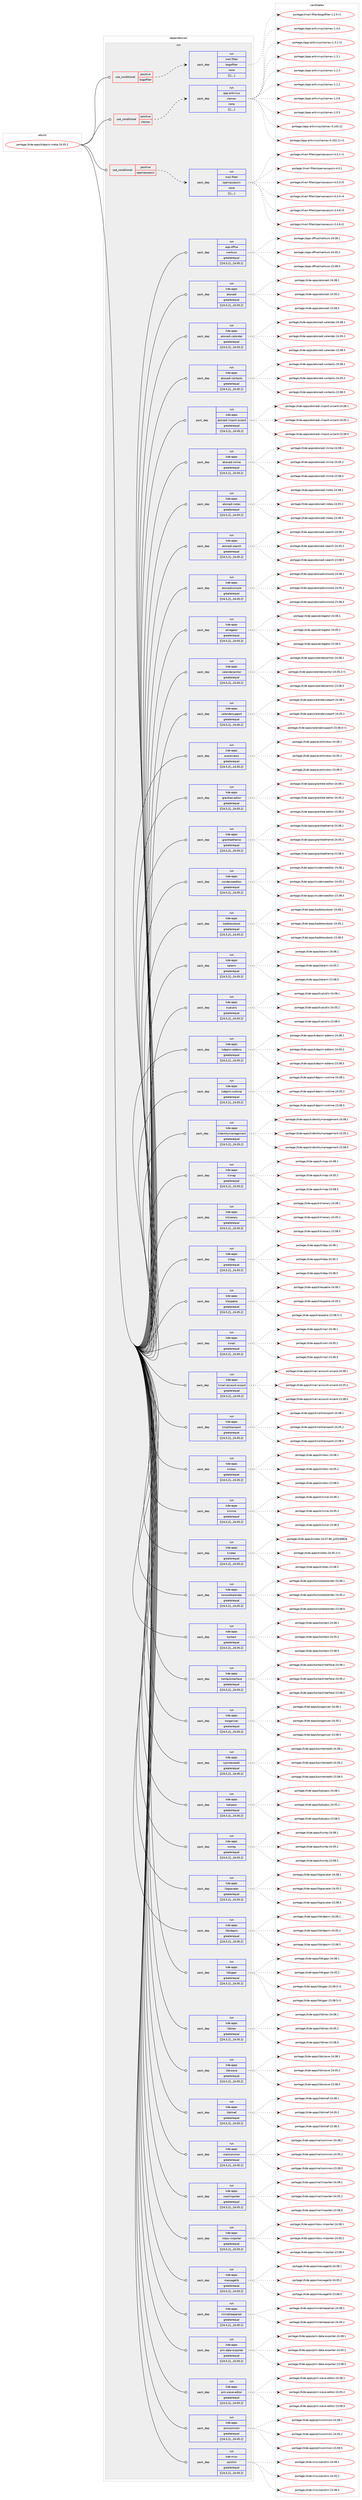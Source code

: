 digraph prolog {

# *************
# Graph options
# *************

newrank=true;
concentrate=true;
compound=true;
graph [rankdir=LR,fontname=Helvetica,fontsize=10,ranksep=1.5];#, ranksep=2.5, nodesep=0.2];
edge  [arrowhead=vee];
node  [fontname=Helvetica,fontsize=10];

# **********
# The ebuild
# **********

subgraph cluster_leftcol {
color=gray;
label=<<i>ebuild</i>>;
id [label="portage://kde-apps/kdepim-meta-24.05.2", color=red, width=4, href="../kde-apps/kdepim-meta-24.05.2.svg"];
}

# ****************
# The dependencies
# ****************

subgraph cluster_midcol {
color=gray;
label=<<i>dependencies</i>>;
subgraph cluster_compile {
fillcolor="#eeeeee";
style=filled;
label=<<i>compile</i>>;
}
subgraph cluster_compileandrun {
fillcolor="#eeeeee";
style=filled;
label=<<i>compile and run</i>>;
}
subgraph cluster_run {
fillcolor="#eeeeee";
style=filled;
label=<<i>run</i>>;
subgraph cond69069 {
dependency258001 [label=<<TABLE BORDER="0" CELLBORDER="1" CELLSPACING="0" CELLPADDING="4"><TR><TD ROWSPAN="3" CELLPADDING="10">use_conditional</TD></TR><TR><TD>positive</TD></TR><TR><TD>bogofilter</TD></TR></TABLE>>, shape=none, color=red];
subgraph pack187162 {
dependency258002 [label=<<TABLE BORDER="0" CELLBORDER="1" CELLSPACING="0" CELLPADDING="4" WIDTH="220"><TR><TD ROWSPAN="6" CELLPADDING="30">pack_dep</TD></TR><TR><TD WIDTH="110">run</TD></TR><TR><TD>mail-filter</TD></TR><TR><TD>bogofilter</TD></TR><TR><TD>none</TD></TR><TR><TD>[[],,,,]</TD></TR></TABLE>>, shape=none, color=blue];
}
dependency258001:e -> dependency258002:w [weight=20,style="dashed",arrowhead="vee"];
}
id:e -> dependency258001:w [weight=20,style="solid",arrowhead="odot"];
subgraph cond69070 {
dependency258003 [label=<<TABLE BORDER="0" CELLBORDER="1" CELLSPACING="0" CELLPADDING="4"><TR><TD ROWSPAN="3" CELLPADDING="10">use_conditional</TD></TR><TR><TD>positive</TD></TR><TR><TD>clamav</TD></TR></TABLE>>, shape=none, color=red];
subgraph pack187163 {
dependency258004 [label=<<TABLE BORDER="0" CELLBORDER="1" CELLSPACING="0" CELLPADDING="4" WIDTH="220"><TR><TD ROWSPAN="6" CELLPADDING="30">pack_dep</TD></TR><TR><TD WIDTH="110">run</TD></TR><TR><TD>app-antivirus</TD></TR><TR><TD>clamav</TD></TR><TR><TD>none</TD></TR><TR><TD>[[],,,,]</TD></TR></TABLE>>, shape=none, color=blue];
}
dependency258003:e -> dependency258004:w [weight=20,style="dashed",arrowhead="vee"];
}
id:e -> dependency258003:w [weight=20,style="solid",arrowhead="odot"];
subgraph cond69071 {
dependency258005 [label=<<TABLE BORDER="0" CELLBORDER="1" CELLSPACING="0" CELLPADDING="4"><TR><TD ROWSPAN="3" CELLPADDING="10">use_conditional</TD></TR><TR><TD>positive</TD></TR><TR><TD>spamassassin</TD></TR></TABLE>>, shape=none, color=red];
subgraph pack187164 {
dependency258006 [label=<<TABLE BORDER="0" CELLBORDER="1" CELLSPACING="0" CELLPADDING="4" WIDTH="220"><TR><TD ROWSPAN="6" CELLPADDING="30">pack_dep</TD></TR><TR><TD WIDTH="110">run</TD></TR><TR><TD>mail-filter</TD></TR><TR><TD>spamassassin</TD></TR><TR><TD>none</TD></TR><TR><TD>[[],,,,]</TD></TR></TABLE>>, shape=none, color=blue];
}
dependency258005:e -> dependency258006:w [weight=20,style="dashed",arrowhead="vee"];
}
id:e -> dependency258005:w [weight=20,style="solid",arrowhead="odot"];
subgraph pack187165 {
dependency258007 [label=<<TABLE BORDER="0" CELLBORDER="1" CELLSPACING="0" CELLPADDING="4" WIDTH="220"><TR><TD ROWSPAN="6" CELLPADDING="30">pack_dep</TD></TR><TR><TD WIDTH="110">run</TD></TR><TR><TD>app-office</TD></TR><TR><TD>merkuro</TD></TR><TR><TD>greaterequal</TD></TR><TR><TD>[[24,5,2],,,24.05.2]</TD></TR></TABLE>>, shape=none, color=blue];
}
id:e -> dependency258007:w [weight=20,style="solid",arrowhead="odot"];
subgraph pack187166 {
dependency258008 [label=<<TABLE BORDER="0" CELLBORDER="1" CELLSPACING="0" CELLPADDING="4" WIDTH="220"><TR><TD ROWSPAN="6" CELLPADDING="30">pack_dep</TD></TR><TR><TD WIDTH="110">run</TD></TR><TR><TD>kde-apps</TD></TR><TR><TD>akonadi</TD></TR><TR><TD>greaterequal</TD></TR><TR><TD>[[24,5,2],,,24.05.2]</TD></TR></TABLE>>, shape=none, color=blue];
}
id:e -> dependency258008:w [weight=20,style="solid",arrowhead="odot"];
subgraph pack187167 {
dependency258009 [label=<<TABLE BORDER="0" CELLBORDER="1" CELLSPACING="0" CELLPADDING="4" WIDTH="220"><TR><TD ROWSPAN="6" CELLPADDING="30">pack_dep</TD></TR><TR><TD WIDTH="110">run</TD></TR><TR><TD>kde-apps</TD></TR><TR><TD>akonadi-calendar</TD></TR><TR><TD>greaterequal</TD></TR><TR><TD>[[24,5,2],,,24.05.2]</TD></TR></TABLE>>, shape=none, color=blue];
}
id:e -> dependency258009:w [weight=20,style="solid",arrowhead="odot"];
subgraph pack187168 {
dependency258010 [label=<<TABLE BORDER="0" CELLBORDER="1" CELLSPACING="0" CELLPADDING="4" WIDTH="220"><TR><TD ROWSPAN="6" CELLPADDING="30">pack_dep</TD></TR><TR><TD WIDTH="110">run</TD></TR><TR><TD>kde-apps</TD></TR><TR><TD>akonadi-contacts</TD></TR><TR><TD>greaterequal</TD></TR><TR><TD>[[24,5,2],,,24.05.2]</TD></TR></TABLE>>, shape=none, color=blue];
}
id:e -> dependency258010:w [weight=20,style="solid",arrowhead="odot"];
subgraph pack187169 {
dependency258011 [label=<<TABLE BORDER="0" CELLBORDER="1" CELLSPACING="0" CELLPADDING="4" WIDTH="220"><TR><TD ROWSPAN="6" CELLPADDING="30">pack_dep</TD></TR><TR><TD WIDTH="110">run</TD></TR><TR><TD>kde-apps</TD></TR><TR><TD>akonadi-import-wizard</TD></TR><TR><TD>greaterequal</TD></TR><TR><TD>[[24,5,2],,,24.05.2]</TD></TR></TABLE>>, shape=none, color=blue];
}
id:e -> dependency258011:w [weight=20,style="solid",arrowhead="odot"];
subgraph pack187170 {
dependency258012 [label=<<TABLE BORDER="0" CELLBORDER="1" CELLSPACING="0" CELLPADDING="4" WIDTH="220"><TR><TD ROWSPAN="6" CELLPADDING="30">pack_dep</TD></TR><TR><TD WIDTH="110">run</TD></TR><TR><TD>kde-apps</TD></TR><TR><TD>akonadi-mime</TD></TR><TR><TD>greaterequal</TD></TR><TR><TD>[[24,5,2],,,24.05.2]</TD></TR></TABLE>>, shape=none, color=blue];
}
id:e -> dependency258012:w [weight=20,style="solid",arrowhead="odot"];
subgraph pack187171 {
dependency258013 [label=<<TABLE BORDER="0" CELLBORDER="1" CELLSPACING="0" CELLPADDING="4" WIDTH="220"><TR><TD ROWSPAN="6" CELLPADDING="30">pack_dep</TD></TR><TR><TD WIDTH="110">run</TD></TR><TR><TD>kde-apps</TD></TR><TR><TD>akonadi-notes</TD></TR><TR><TD>greaterequal</TD></TR><TR><TD>[[24,5,2],,,24.05.2]</TD></TR></TABLE>>, shape=none, color=blue];
}
id:e -> dependency258013:w [weight=20,style="solid",arrowhead="odot"];
subgraph pack187172 {
dependency258014 [label=<<TABLE BORDER="0" CELLBORDER="1" CELLSPACING="0" CELLPADDING="4" WIDTH="220"><TR><TD ROWSPAN="6" CELLPADDING="30">pack_dep</TD></TR><TR><TD WIDTH="110">run</TD></TR><TR><TD>kde-apps</TD></TR><TR><TD>akonadi-search</TD></TR><TR><TD>greaterequal</TD></TR><TR><TD>[[24,5,2],,,24.05.2]</TD></TR></TABLE>>, shape=none, color=blue];
}
id:e -> dependency258014:w [weight=20,style="solid",arrowhead="odot"];
subgraph pack187173 {
dependency258015 [label=<<TABLE BORDER="0" CELLBORDER="1" CELLSPACING="0" CELLPADDING="4" WIDTH="220"><TR><TD ROWSPAN="6" CELLPADDING="30">pack_dep</TD></TR><TR><TD WIDTH="110">run</TD></TR><TR><TD>kde-apps</TD></TR><TR><TD>akonadiconsole</TD></TR><TR><TD>greaterequal</TD></TR><TR><TD>[[24,5,2],,,24.05.2]</TD></TR></TABLE>>, shape=none, color=blue];
}
id:e -> dependency258015:w [weight=20,style="solid",arrowhead="odot"];
subgraph pack187174 {
dependency258016 [label=<<TABLE BORDER="0" CELLBORDER="1" CELLSPACING="0" CELLPADDING="4" WIDTH="220"><TR><TD ROWSPAN="6" CELLPADDING="30">pack_dep</TD></TR><TR><TD WIDTH="110">run</TD></TR><TR><TD>kde-apps</TD></TR><TR><TD>akregator</TD></TR><TR><TD>greaterequal</TD></TR><TR><TD>[[24,5,2],,,24.05.2]</TD></TR></TABLE>>, shape=none, color=blue];
}
id:e -> dependency258016:w [weight=20,style="solid",arrowhead="odot"];
subgraph pack187175 {
dependency258017 [label=<<TABLE BORDER="0" CELLBORDER="1" CELLSPACING="0" CELLPADDING="4" WIDTH="220"><TR><TD ROWSPAN="6" CELLPADDING="30">pack_dep</TD></TR><TR><TD WIDTH="110">run</TD></TR><TR><TD>kde-apps</TD></TR><TR><TD>calendarjanitor</TD></TR><TR><TD>greaterequal</TD></TR><TR><TD>[[24,5,2],,,24.05.2]</TD></TR></TABLE>>, shape=none, color=blue];
}
id:e -> dependency258017:w [weight=20,style="solid",arrowhead="odot"];
subgraph pack187176 {
dependency258018 [label=<<TABLE BORDER="0" CELLBORDER="1" CELLSPACING="0" CELLPADDING="4" WIDTH="220"><TR><TD ROWSPAN="6" CELLPADDING="30">pack_dep</TD></TR><TR><TD WIDTH="110">run</TD></TR><TR><TD>kde-apps</TD></TR><TR><TD>calendarsupport</TD></TR><TR><TD>greaterequal</TD></TR><TR><TD>[[24,5,2],,,24.05.2]</TD></TR></TABLE>>, shape=none, color=blue];
}
id:e -> dependency258018:w [weight=20,style="solid",arrowhead="odot"];
subgraph pack187177 {
dependency258019 [label=<<TABLE BORDER="0" CELLBORDER="1" CELLSPACING="0" CELLPADDING="4" WIDTH="220"><TR><TD ROWSPAN="6" CELLPADDING="30">pack_dep</TD></TR><TR><TD WIDTH="110">run</TD></TR><TR><TD>kde-apps</TD></TR><TR><TD>eventviews</TD></TR><TR><TD>greaterequal</TD></TR><TR><TD>[[24,5,2],,,24.05.2]</TD></TR></TABLE>>, shape=none, color=blue];
}
id:e -> dependency258019:w [weight=20,style="solid",arrowhead="odot"];
subgraph pack187178 {
dependency258020 [label=<<TABLE BORDER="0" CELLBORDER="1" CELLSPACING="0" CELLPADDING="4" WIDTH="220"><TR><TD ROWSPAN="6" CELLPADDING="30">pack_dep</TD></TR><TR><TD WIDTH="110">run</TD></TR><TR><TD>kde-apps</TD></TR><TR><TD>grantlee-editor</TD></TR><TR><TD>greaterequal</TD></TR><TR><TD>[[24,5,2],,,24.05.2]</TD></TR></TABLE>>, shape=none, color=blue];
}
id:e -> dependency258020:w [weight=20,style="solid",arrowhead="odot"];
subgraph pack187179 {
dependency258021 [label=<<TABLE BORDER="0" CELLBORDER="1" CELLSPACING="0" CELLPADDING="4" WIDTH="220"><TR><TD ROWSPAN="6" CELLPADDING="30">pack_dep</TD></TR><TR><TD WIDTH="110">run</TD></TR><TR><TD>kde-apps</TD></TR><TR><TD>grantleetheme</TD></TR><TR><TD>greaterequal</TD></TR><TR><TD>[[24,5,2],,,24.05.2]</TD></TR></TABLE>>, shape=none, color=blue];
}
id:e -> dependency258021:w [weight=20,style="solid",arrowhead="odot"];
subgraph pack187180 {
dependency258022 [label=<<TABLE BORDER="0" CELLBORDER="1" CELLSPACING="0" CELLPADDING="4" WIDTH="220"><TR><TD ROWSPAN="6" CELLPADDING="30">pack_dep</TD></TR><TR><TD WIDTH="110">run</TD></TR><TR><TD>kde-apps</TD></TR><TR><TD>incidenceeditor</TD></TR><TR><TD>greaterequal</TD></TR><TR><TD>[[24,5,2],,,24.05.2]</TD></TR></TABLE>>, shape=none, color=blue];
}
id:e -> dependency258022:w [weight=20,style="solid",arrowhead="odot"];
subgraph pack187181 {
dependency258023 [label=<<TABLE BORDER="0" CELLBORDER="1" CELLSPACING="0" CELLPADDING="4" WIDTH="220"><TR><TD ROWSPAN="6" CELLPADDING="30">pack_dep</TD></TR><TR><TD WIDTH="110">run</TD></TR><TR><TD>kde-apps</TD></TR><TR><TD>kaddressbook</TD></TR><TR><TD>greaterequal</TD></TR><TR><TD>[[24,5,2],,,24.05.2]</TD></TR></TABLE>>, shape=none, color=blue];
}
id:e -> dependency258023:w [weight=20,style="solid",arrowhead="odot"];
subgraph pack187182 {
dependency258024 [label=<<TABLE BORDER="0" CELLBORDER="1" CELLSPACING="0" CELLPADDING="4" WIDTH="220"><TR><TD ROWSPAN="6" CELLPADDING="30">pack_dep</TD></TR><TR><TD WIDTH="110">run</TD></TR><TR><TD>kde-apps</TD></TR><TR><TD>kalarm</TD></TR><TR><TD>greaterequal</TD></TR><TR><TD>[[24,5,2],,,24.05.2]</TD></TR></TABLE>>, shape=none, color=blue];
}
id:e -> dependency258024:w [weight=20,style="solid",arrowhead="odot"];
subgraph pack187183 {
dependency258025 [label=<<TABLE BORDER="0" CELLBORDER="1" CELLSPACING="0" CELLPADDING="4" WIDTH="220"><TR><TD ROWSPAN="6" CELLPADDING="30">pack_dep</TD></TR><TR><TD WIDTH="110">run</TD></TR><TR><TD>kde-apps</TD></TR><TR><TD>kcalutils</TD></TR><TR><TD>greaterequal</TD></TR><TR><TD>[[24,5,2],,,24.05.2]</TD></TR></TABLE>>, shape=none, color=blue];
}
id:e -> dependency258025:w [weight=20,style="solid",arrowhead="odot"];
subgraph pack187184 {
dependency258026 [label=<<TABLE BORDER="0" CELLBORDER="1" CELLSPACING="0" CELLPADDING="4" WIDTH="220"><TR><TD ROWSPAN="6" CELLPADDING="30">pack_dep</TD></TR><TR><TD WIDTH="110">run</TD></TR><TR><TD>kde-apps</TD></TR><TR><TD>kdepim-addons</TD></TR><TR><TD>greaterequal</TD></TR><TR><TD>[[24,5,2],,,24.05.2]</TD></TR></TABLE>>, shape=none, color=blue];
}
id:e -> dependency258026:w [weight=20,style="solid",arrowhead="odot"];
subgraph pack187185 {
dependency258027 [label=<<TABLE BORDER="0" CELLBORDER="1" CELLSPACING="0" CELLPADDING="4" WIDTH="220"><TR><TD ROWSPAN="6" CELLPADDING="30">pack_dep</TD></TR><TR><TD WIDTH="110">run</TD></TR><TR><TD>kde-apps</TD></TR><TR><TD>kdepim-runtime</TD></TR><TR><TD>greaterequal</TD></TR><TR><TD>[[24,5,2],,,24.05.2]</TD></TR></TABLE>>, shape=none, color=blue];
}
id:e -> dependency258027:w [weight=20,style="solid",arrowhead="odot"];
subgraph pack187186 {
dependency258028 [label=<<TABLE BORDER="0" CELLBORDER="1" CELLSPACING="0" CELLPADDING="4" WIDTH="220"><TR><TD ROWSPAN="6" CELLPADDING="30">pack_dep</TD></TR><TR><TD WIDTH="110">run</TD></TR><TR><TD>kde-apps</TD></TR><TR><TD>kidentitymanagement</TD></TR><TR><TD>greaterequal</TD></TR><TR><TD>[[24,5,2],,,24.05.2]</TD></TR></TABLE>>, shape=none, color=blue];
}
id:e -> dependency258028:w [weight=20,style="solid",arrowhead="odot"];
subgraph pack187187 {
dependency258029 [label=<<TABLE BORDER="0" CELLBORDER="1" CELLSPACING="0" CELLPADDING="4" WIDTH="220"><TR><TD ROWSPAN="6" CELLPADDING="30">pack_dep</TD></TR><TR><TD WIDTH="110">run</TD></TR><TR><TD>kde-apps</TD></TR><TR><TD>kimap</TD></TR><TR><TD>greaterequal</TD></TR><TR><TD>[[24,5,2],,,24.05.2]</TD></TR></TABLE>>, shape=none, color=blue];
}
id:e -> dependency258029:w [weight=20,style="solid",arrowhead="odot"];
subgraph pack187188 {
dependency258030 [label=<<TABLE BORDER="0" CELLBORDER="1" CELLSPACING="0" CELLPADDING="4" WIDTH="220"><TR><TD ROWSPAN="6" CELLPADDING="30">pack_dep</TD></TR><TR><TD WIDTH="110">run</TD></TR><TR><TD>kde-apps</TD></TR><TR><TD>kitinerary</TD></TR><TR><TD>greaterequal</TD></TR><TR><TD>[[24,5,2],,,24.05.2]</TD></TR></TABLE>>, shape=none, color=blue];
}
id:e -> dependency258030:w [weight=20,style="solid",arrowhead="odot"];
subgraph pack187189 {
dependency258031 [label=<<TABLE BORDER="0" CELLBORDER="1" CELLSPACING="0" CELLPADDING="4" WIDTH="220"><TR><TD ROWSPAN="6" CELLPADDING="30">pack_dep</TD></TR><TR><TD WIDTH="110">run</TD></TR><TR><TD>kde-apps</TD></TR><TR><TD>kldap</TD></TR><TR><TD>greaterequal</TD></TR><TR><TD>[[24,5,2],,,24.05.2]</TD></TR></TABLE>>, shape=none, color=blue];
}
id:e -> dependency258031:w [weight=20,style="solid",arrowhead="odot"];
subgraph pack187190 {
dependency258032 [label=<<TABLE BORDER="0" CELLBORDER="1" CELLSPACING="0" CELLPADDING="4" WIDTH="220"><TR><TD ROWSPAN="6" CELLPADDING="30">pack_dep</TD></TR><TR><TD WIDTH="110">run</TD></TR><TR><TD>kde-apps</TD></TR><TR><TD>kleopatra</TD></TR><TR><TD>greaterequal</TD></TR><TR><TD>[[24,5,2],,,24.05.2]</TD></TR></TABLE>>, shape=none, color=blue];
}
id:e -> dependency258032:w [weight=20,style="solid",arrowhead="odot"];
subgraph pack187191 {
dependency258033 [label=<<TABLE BORDER="0" CELLBORDER="1" CELLSPACING="0" CELLPADDING="4" WIDTH="220"><TR><TD ROWSPAN="6" CELLPADDING="30">pack_dep</TD></TR><TR><TD WIDTH="110">run</TD></TR><TR><TD>kde-apps</TD></TR><TR><TD>kmail</TD></TR><TR><TD>greaterequal</TD></TR><TR><TD>[[24,5,2],,,24.05.2]</TD></TR></TABLE>>, shape=none, color=blue];
}
id:e -> dependency258033:w [weight=20,style="solid",arrowhead="odot"];
subgraph pack187192 {
dependency258034 [label=<<TABLE BORDER="0" CELLBORDER="1" CELLSPACING="0" CELLPADDING="4" WIDTH="220"><TR><TD ROWSPAN="6" CELLPADDING="30">pack_dep</TD></TR><TR><TD WIDTH="110">run</TD></TR><TR><TD>kde-apps</TD></TR><TR><TD>kmail-account-wizard</TD></TR><TR><TD>greaterequal</TD></TR><TR><TD>[[24,5,2],,,24.05.2]</TD></TR></TABLE>>, shape=none, color=blue];
}
id:e -> dependency258034:w [weight=20,style="solid",arrowhead="odot"];
subgraph pack187193 {
dependency258035 [label=<<TABLE BORDER="0" CELLBORDER="1" CELLSPACING="0" CELLPADDING="4" WIDTH="220"><TR><TD ROWSPAN="6" CELLPADDING="30">pack_dep</TD></TR><TR><TD WIDTH="110">run</TD></TR><TR><TD>kde-apps</TD></TR><TR><TD>kmailtransport</TD></TR><TR><TD>greaterequal</TD></TR><TR><TD>[[24,5,2],,,24.05.2]</TD></TR></TABLE>>, shape=none, color=blue];
}
id:e -> dependency258035:w [weight=20,style="solid",arrowhead="odot"];
subgraph pack187194 {
dependency258036 [label=<<TABLE BORDER="0" CELLBORDER="1" CELLSPACING="0" CELLPADDING="4" WIDTH="220"><TR><TD ROWSPAN="6" CELLPADDING="30">pack_dep</TD></TR><TR><TD WIDTH="110">run</TD></TR><TR><TD>kde-apps</TD></TR><TR><TD>kmbox</TD></TR><TR><TD>greaterequal</TD></TR><TR><TD>[[24,5,2],,,24.05.2]</TD></TR></TABLE>>, shape=none, color=blue];
}
id:e -> dependency258036:w [weight=20,style="solid",arrowhead="odot"];
subgraph pack187195 {
dependency258037 [label=<<TABLE BORDER="0" CELLBORDER="1" CELLSPACING="0" CELLPADDING="4" WIDTH="220"><TR><TD ROWSPAN="6" CELLPADDING="30">pack_dep</TD></TR><TR><TD WIDTH="110">run</TD></TR><TR><TD>kde-apps</TD></TR><TR><TD>kmime</TD></TR><TR><TD>greaterequal</TD></TR><TR><TD>[[24,5,2],,,24.05.2]</TD></TR></TABLE>>, shape=none, color=blue];
}
id:e -> dependency258037:w [weight=20,style="solid",arrowhead="odot"];
subgraph pack187196 {
dependency258038 [label=<<TABLE BORDER="0" CELLBORDER="1" CELLSPACING="0" CELLPADDING="4" WIDTH="220"><TR><TD ROWSPAN="6" CELLPADDING="30">pack_dep</TD></TR><TR><TD WIDTH="110">run</TD></TR><TR><TD>kde-apps</TD></TR><TR><TD>knotes</TD></TR><TR><TD>greaterequal</TD></TR><TR><TD>[[24,5,2],,,24.05.2]</TD></TR></TABLE>>, shape=none, color=blue];
}
id:e -> dependency258038:w [weight=20,style="solid",arrowhead="odot"];
subgraph pack187197 {
dependency258039 [label=<<TABLE BORDER="0" CELLBORDER="1" CELLSPACING="0" CELLPADDING="4" WIDTH="220"><TR><TD ROWSPAN="6" CELLPADDING="30">pack_dep</TD></TR><TR><TD WIDTH="110">run</TD></TR><TR><TD>kde-apps</TD></TR><TR><TD>konsolekalendar</TD></TR><TR><TD>greaterequal</TD></TR><TR><TD>[[24,5,2],,,24.05.2]</TD></TR></TABLE>>, shape=none, color=blue];
}
id:e -> dependency258039:w [weight=20,style="solid",arrowhead="odot"];
subgraph pack187198 {
dependency258040 [label=<<TABLE BORDER="0" CELLBORDER="1" CELLSPACING="0" CELLPADDING="4" WIDTH="220"><TR><TD ROWSPAN="6" CELLPADDING="30">pack_dep</TD></TR><TR><TD WIDTH="110">run</TD></TR><TR><TD>kde-apps</TD></TR><TR><TD>kontact</TD></TR><TR><TD>greaterequal</TD></TR><TR><TD>[[24,5,2],,,24.05.2]</TD></TR></TABLE>>, shape=none, color=blue];
}
id:e -> dependency258040:w [weight=20,style="solid",arrowhead="odot"];
subgraph pack187199 {
dependency258041 [label=<<TABLE BORDER="0" CELLBORDER="1" CELLSPACING="0" CELLPADDING="4" WIDTH="220"><TR><TD ROWSPAN="6" CELLPADDING="30">pack_dep</TD></TR><TR><TD WIDTH="110">run</TD></TR><TR><TD>kde-apps</TD></TR><TR><TD>kontactinterface</TD></TR><TR><TD>greaterequal</TD></TR><TR><TD>[[24,5,2],,,24.05.2]</TD></TR></TABLE>>, shape=none, color=blue];
}
id:e -> dependency258041:w [weight=20,style="solid",arrowhead="odot"];
subgraph pack187200 {
dependency258042 [label=<<TABLE BORDER="0" CELLBORDER="1" CELLSPACING="0" CELLPADDING="4" WIDTH="220"><TR><TD ROWSPAN="6" CELLPADDING="30">pack_dep</TD></TR><TR><TD WIDTH="110">run</TD></TR><TR><TD>kde-apps</TD></TR><TR><TD>korganizer</TD></TR><TR><TD>greaterequal</TD></TR><TR><TD>[[24,5,2],,,24.05.2]</TD></TR></TABLE>>, shape=none, color=blue];
}
id:e -> dependency258042:w [weight=20,style="solid",arrowhead="odot"];
subgraph pack187201 {
dependency258043 [label=<<TABLE BORDER="0" CELLBORDER="1" CELLSPACING="0" CELLPADDING="4" WIDTH="220"><TR><TD ROWSPAN="6" CELLPADDING="30">pack_dep</TD></TR><TR><TD WIDTH="110">run</TD></TR><TR><TD>kde-apps</TD></TR><TR><TD>kpimtextedit</TD></TR><TR><TD>greaterequal</TD></TR><TR><TD>[[24,5,2],,,24.05.2]</TD></TR></TABLE>>, shape=none, color=blue];
}
id:e -> dependency258043:w [weight=20,style="solid",arrowhead="odot"];
subgraph pack187202 {
dependency258044 [label=<<TABLE BORDER="0" CELLBORDER="1" CELLSPACING="0" CELLPADDING="4" WIDTH="220"><TR><TD ROWSPAN="6" CELLPADDING="30">pack_dep</TD></TR><TR><TD WIDTH="110">run</TD></TR><TR><TD>kde-apps</TD></TR><TR><TD>kpkpass</TD></TR><TR><TD>greaterequal</TD></TR><TR><TD>[[24,5,2],,,24.05.2]</TD></TR></TABLE>>, shape=none, color=blue];
}
id:e -> dependency258044:w [weight=20,style="solid",arrowhead="odot"];
subgraph pack187203 {
dependency258045 [label=<<TABLE BORDER="0" CELLBORDER="1" CELLSPACING="0" CELLPADDING="4" WIDTH="220"><TR><TD ROWSPAN="6" CELLPADDING="30">pack_dep</TD></TR><TR><TD WIDTH="110">run</TD></TR><TR><TD>kde-apps</TD></TR><TR><TD>ksmtp</TD></TR><TR><TD>greaterequal</TD></TR><TR><TD>[[24,5,2],,,24.05.2]</TD></TR></TABLE>>, shape=none, color=blue];
}
id:e -> dependency258045:w [weight=20,style="solid",arrowhead="odot"];
subgraph pack187204 {
dependency258046 [label=<<TABLE BORDER="0" CELLBORDER="1" CELLSPACING="0" CELLPADDING="4" WIDTH="220"><TR><TD ROWSPAN="6" CELLPADDING="30">pack_dep</TD></TR><TR><TD WIDTH="110">run</TD></TR><TR><TD>kde-apps</TD></TR><TR><TD>libgravatar</TD></TR><TR><TD>greaterequal</TD></TR><TR><TD>[[24,5,2],,,24.05.2]</TD></TR></TABLE>>, shape=none, color=blue];
}
id:e -> dependency258046:w [weight=20,style="solid",arrowhead="odot"];
subgraph pack187205 {
dependency258047 [label=<<TABLE BORDER="0" CELLBORDER="1" CELLSPACING="0" CELLPADDING="4" WIDTH="220"><TR><TD ROWSPAN="6" CELLPADDING="30">pack_dep</TD></TR><TR><TD WIDTH="110">run</TD></TR><TR><TD>kde-apps</TD></TR><TR><TD>libkdepim</TD></TR><TR><TD>greaterequal</TD></TR><TR><TD>[[24,5,2],,,24.05.2]</TD></TR></TABLE>>, shape=none, color=blue];
}
id:e -> dependency258047:w [weight=20,style="solid",arrowhead="odot"];
subgraph pack187206 {
dependency258048 [label=<<TABLE BORDER="0" CELLBORDER="1" CELLSPACING="0" CELLPADDING="4" WIDTH="220"><TR><TD ROWSPAN="6" CELLPADDING="30">pack_dep</TD></TR><TR><TD WIDTH="110">run</TD></TR><TR><TD>kde-apps</TD></TR><TR><TD>libkgapi</TD></TR><TR><TD>greaterequal</TD></TR><TR><TD>[[24,5,2],,,24.05.2]</TD></TR></TABLE>>, shape=none, color=blue];
}
id:e -> dependency258048:w [weight=20,style="solid",arrowhead="odot"];
subgraph pack187207 {
dependency258049 [label=<<TABLE BORDER="0" CELLBORDER="1" CELLSPACING="0" CELLPADDING="4" WIDTH="220"><TR><TD ROWSPAN="6" CELLPADDING="30">pack_dep</TD></TR><TR><TD WIDTH="110">run</TD></TR><TR><TD>kde-apps</TD></TR><TR><TD>libkleo</TD></TR><TR><TD>greaterequal</TD></TR><TR><TD>[[24,5,2],,,24.05.2]</TD></TR></TABLE>>, shape=none, color=blue];
}
id:e -> dependency258049:w [weight=20,style="solid",arrowhead="odot"];
subgraph pack187208 {
dependency258050 [label=<<TABLE BORDER="0" CELLBORDER="1" CELLSPACING="0" CELLPADDING="4" WIDTH="220"><TR><TD ROWSPAN="6" CELLPADDING="30">pack_dep</TD></TR><TR><TD WIDTH="110">run</TD></TR><TR><TD>kde-apps</TD></TR><TR><TD>libksieve</TD></TR><TR><TD>greaterequal</TD></TR><TR><TD>[[24,5,2],,,24.05.2]</TD></TR></TABLE>>, shape=none, color=blue];
}
id:e -> dependency258050:w [weight=20,style="solid",arrowhead="odot"];
subgraph pack187209 {
dependency258051 [label=<<TABLE BORDER="0" CELLBORDER="1" CELLSPACING="0" CELLPADDING="4" WIDTH="220"><TR><TD ROWSPAN="6" CELLPADDING="30">pack_dep</TD></TR><TR><TD WIDTH="110">run</TD></TR><TR><TD>kde-apps</TD></TR><TR><TD>libktnef</TD></TR><TR><TD>greaterequal</TD></TR><TR><TD>[[24,5,2],,,24.05.2]</TD></TR></TABLE>>, shape=none, color=blue];
}
id:e -> dependency258051:w [weight=20,style="solid",arrowhead="odot"];
subgraph pack187210 {
dependency258052 [label=<<TABLE BORDER="0" CELLBORDER="1" CELLSPACING="0" CELLPADDING="4" WIDTH="220"><TR><TD ROWSPAN="6" CELLPADDING="30">pack_dep</TD></TR><TR><TD WIDTH="110">run</TD></TR><TR><TD>kde-apps</TD></TR><TR><TD>mailcommon</TD></TR><TR><TD>greaterequal</TD></TR><TR><TD>[[24,5,2],,,24.05.2]</TD></TR></TABLE>>, shape=none, color=blue];
}
id:e -> dependency258052:w [weight=20,style="solid",arrowhead="odot"];
subgraph pack187211 {
dependency258053 [label=<<TABLE BORDER="0" CELLBORDER="1" CELLSPACING="0" CELLPADDING="4" WIDTH="220"><TR><TD ROWSPAN="6" CELLPADDING="30">pack_dep</TD></TR><TR><TD WIDTH="110">run</TD></TR><TR><TD>kde-apps</TD></TR><TR><TD>mailimporter</TD></TR><TR><TD>greaterequal</TD></TR><TR><TD>[[24,5,2],,,24.05.2]</TD></TR></TABLE>>, shape=none, color=blue];
}
id:e -> dependency258053:w [weight=20,style="solid",arrowhead="odot"];
subgraph pack187212 {
dependency258054 [label=<<TABLE BORDER="0" CELLBORDER="1" CELLSPACING="0" CELLPADDING="4" WIDTH="220"><TR><TD ROWSPAN="6" CELLPADDING="30">pack_dep</TD></TR><TR><TD WIDTH="110">run</TD></TR><TR><TD>kde-apps</TD></TR><TR><TD>mbox-importer</TD></TR><TR><TD>greaterequal</TD></TR><TR><TD>[[24,5,2],,,24.05.2]</TD></TR></TABLE>>, shape=none, color=blue];
}
id:e -> dependency258054:w [weight=20,style="solid",arrowhead="odot"];
subgraph pack187213 {
dependency258055 [label=<<TABLE BORDER="0" CELLBORDER="1" CELLSPACING="0" CELLPADDING="4" WIDTH="220"><TR><TD ROWSPAN="6" CELLPADDING="30">pack_dep</TD></TR><TR><TD WIDTH="110">run</TD></TR><TR><TD>kde-apps</TD></TR><TR><TD>messagelib</TD></TR><TR><TD>greaterequal</TD></TR><TR><TD>[[24,5,2],,,24.05.2]</TD></TR></TABLE>>, shape=none, color=blue];
}
id:e -> dependency258055:w [weight=20,style="solid",arrowhead="odot"];
subgraph pack187214 {
dependency258056 [label=<<TABLE BORDER="0" CELLBORDER="1" CELLSPACING="0" CELLPADDING="4" WIDTH="220"><TR><TD ROWSPAN="6" CELLPADDING="30">pack_dep</TD></TR><TR><TD WIDTH="110">run</TD></TR><TR><TD>kde-apps</TD></TR><TR><TD>mimetreeparser</TD></TR><TR><TD>greaterequal</TD></TR><TR><TD>[[24,5,2],,,24.05.2]</TD></TR></TABLE>>, shape=none, color=blue];
}
id:e -> dependency258056:w [weight=20,style="solid",arrowhead="odot"];
subgraph pack187215 {
dependency258057 [label=<<TABLE BORDER="0" CELLBORDER="1" CELLSPACING="0" CELLPADDING="4" WIDTH="220"><TR><TD ROWSPAN="6" CELLPADDING="30">pack_dep</TD></TR><TR><TD WIDTH="110">run</TD></TR><TR><TD>kde-apps</TD></TR><TR><TD>pim-data-exporter</TD></TR><TR><TD>greaterequal</TD></TR><TR><TD>[[24,5,2],,,24.05.2]</TD></TR></TABLE>>, shape=none, color=blue];
}
id:e -> dependency258057:w [weight=20,style="solid",arrowhead="odot"];
subgraph pack187216 {
dependency258058 [label=<<TABLE BORDER="0" CELLBORDER="1" CELLSPACING="0" CELLPADDING="4" WIDTH="220"><TR><TD ROWSPAN="6" CELLPADDING="30">pack_dep</TD></TR><TR><TD WIDTH="110">run</TD></TR><TR><TD>kde-apps</TD></TR><TR><TD>pim-sieve-editor</TD></TR><TR><TD>greaterequal</TD></TR><TR><TD>[[24,5,2],,,24.05.2]</TD></TR></TABLE>>, shape=none, color=blue];
}
id:e -> dependency258058:w [weight=20,style="solid",arrowhead="odot"];
subgraph pack187217 {
dependency258059 [label=<<TABLE BORDER="0" CELLBORDER="1" CELLSPACING="0" CELLPADDING="4" WIDTH="220"><TR><TD ROWSPAN="6" CELLPADDING="30">pack_dep</TD></TR><TR><TD WIDTH="110">run</TD></TR><TR><TD>kde-apps</TD></TR><TR><TD>pimcommon</TD></TR><TR><TD>greaterequal</TD></TR><TR><TD>[[24,5,2],,,24.05.2]</TD></TR></TABLE>>, shape=none, color=blue];
}
id:e -> dependency258059:w [weight=20,style="solid",arrowhead="odot"];
subgraph pack187218 {
dependency258060 [label=<<TABLE BORDER="0" CELLBORDER="1" CELLSPACING="0" CELLPADDING="4" WIDTH="220"><TR><TD ROWSPAN="6" CELLPADDING="30">pack_dep</TD></TR><TR><TD WIDTH="110">run</TD></TR><TR><TD>kde-misc</TD></TR><TR><TD>zanshin</TD></TR><TR><TD>greaterequal</TD></TR><TR><TD>[[24,5,2],,,24.05.2]</TD></TR></TABLE>>, shape=none, color=blue];
}
id:e -> dependency258060:w [weight=20,style="solid",arrowhead="odot"];
}
}

# **************
# The candidates
# **************

subgraph cluster_choices {
rank=same;
color=gray;
label=<<i>candidates</i>>;

subgraph choice187162 {
color=black;
nodesep=1;
choice109971051084510210510811610111447981111031111021051081161011144549465046534511449 [label="portage://mail-filter/bogofilter-1.2.5-r1", color=red, width=4,href="../mail-filter/bogofilter-1.2.5-r1.svg"];
dependency258002:e -> choice109971051084510210510811610111447981111031111021051081161011144549465046534511449:w [style=dotted,weight="100"];
}
subgraph choice187163 {
color=black;
nodesep=1;
choice97112112459711011610511810511411711547991089710997118454946524648 [label="portage://app-antivirus/clamav-1.4.0", color=red, width=4,href="../app-antivirus/clamav-1.4.0.svg"];
choice971121124597110116105118105114117115479910897109971184549465146494511450 [label="portage://app-antivirus/clamav-1.3.1-r2", color=red, width=4,href="../app-antivirus/clamav-1.3.1-r2.svg"];
choice97112112459711011610511810511411711547991089710997118454946514649 [label="portage://app-antivirus/clamav-1.3.1", color=red, width=4,href="../app-antivirus/clamav-1.3.1.svg"];
choice97112112459711011610511810511411711547991089710997118454946504651 [label="portage://app-antivirus/clamav-1.2.3", color=red, width=4,href="../app-antivirus/clamav-1.2.3.svg"];
choice97112112459711011610511810511411711547991089710997118454946504650 [label="portage://app-antivirus/clamav-1.2.2", color=red, width=4,href="../app-antivirus/clamav-1.2.2.svg"];
choice97112112459711011610511810511411711547991089710997118454946484654 [label="portage://app-antivirus/clamav-1.0.6", color=red, width=4,href="../app-antivirus/clamav-1.0.6.svg"];
choice97112112459711011610511810511411711547991089710997118454946484653 [label="portage://app-antivirus/clamav-1.0.5", color=red, width=4,href="../app-antivirus/clamav-1.0.5.svg"];
choice97112112459711011610511810511411711547991089710997118454846494851464950 [label="portage://app-antivirus/clamav-0.103.12", color=red, width=4,href="../app-antivirus/clamav-0.103.12.svg"];
choice971121124597110116105118105114117115479910897109971184548464948514649494511449 [label="portage://app-antivirus/clamav-0.103.11-r1", color=red, width=4,href="../app-antivirus/clamav-0.103.11-r1.svg"];
dependency258004:e -> choice97112112459711011610511810511411711547991089710997118454946524648:w [style=dotted,weight="100"];
dependency258004:e -> choice971121124597110116105118105114117115479910897109971184549465146494511450:w [style=dotted,weight="100"];
dependency258004:e -> choice97112112459711011610511810511411711547991089710997118454946514649:w [style=dotted,weight="100"];
dependency258004:e -> choice97112112459711011610511810511411711547991089710997118454946504651:w [style=dotted,weight="100"];
dependency258004:e -> choice97112112459711011610511810511411711547991089710997118454946504650:w [style=dotted,weight="100"];
dependency258004:e -> choice97112112459711011610511810511411711547991089710997118454946484654:w [style=dotted,weight="100"];
dependency258004:e -> choice97112112459711011610511810511411711547991089710997118454946484653:w [style=dotted,weight="100"];
dependency258004:e -> choice97112112459711011610511810511411711547991089710997118454846494851464950:w [style=dotted,weight="100"];
dependency258004:e -> choice971121124597110116105118105114117115479910897109971184548464948514649494511449:w [style=dotted,weight="100"];
}
subgraph choice187164 {
color=black;
nodesep=1;
choice1099710510845102105108116101114471151129710997115115971151151051104552464846494511449 [label="portage://mail-filter/spamassassin-4.0.1-r1", color=red, width=4,href="../mail-filter/spamassassin-4.0.1-r1.svg"];
choice109971051084510210510811610111447115112971099711511597115115105110455246484649 [label="portage://mail-filter/spamassassin-4.0.1", color=red, width=4,href="../mail-filter/spamassassin-4.0.1.svg"];
choice1099710510845102105108116101114471151129710997115115971151151051104552464846484511453 [label="portage://mail-filter/spamassassin-4.0.0-r5", color=red, width=4,href="../mail-filter/spamassassin-4.0.0-r5.svg"];
choice1099710510845102105108116101114471151129710997115115971151151051104552464846484511452 [label="portage://mail-filter/spamassassin-4.0.0-r4", color=red, width=4,href="../mail-filter/spamassassin-4.0.0-r4.svg"];
choice1099710510845102105108116101114471151129710997115115971151151051104551465246544511451 [label="portage://mail-filter/spamassassin-3.4.6-r3", color=red, width=4,href="../mail-filter/spamassassin-3.4.6-r3.svg"];
choice1099710510845102105108116101114471151129710997115115971151151051104551465246544511450 [label="portage://mail-filter/spamassassin-3.4.6-r2", color=red, width=4,href="../mail-filter/spamassassin-3.4.6-r2.svg"];
dependency258006:e -> choice1099710510845102105108116101114471151129710997115115971151151051104552464846494511449:w [style=dotted,weight="100"];
dependency258006:e -> choice109971051084510210510811610111447115112971099711511597115115105110455246484649:w [style=dotted,weight="100"];
dependency258006:e -> choice1099710510845102105108116101114471151129710997115115971151151051104552464846484511453:w [style=dotted,weight="100"];
dependency258006:e -> choice1099710510845102105108116101114471151129710997115115971151151051104552464846484511452:w [style=dotted,weight="100"];
dependency258006:e -> choice1099710510845102105108116101114471151129710997115115971151151051104551465246544511451:w [style=dotted,weight="100"];
dependency258006:e -> choice1099710510845102105108116101114471151129710997115115971151151051104551465246544511450:w [style=dotted,weight="100"];
}
subgraph choice187165 {
color=black;
nodesep=1;
choice971121124511110210210599101471091011141071171141114550524648564649 [label="portage://app-office/merkuro-24.08.1", color=red, width=4,href="../app-office/merkuro-24.08.1.svg"];
choice971121124511110210210599101471091011141071171141114550524648534650 [label="portage://app-office/merkuro-24.05.2", color=red, width=4,href="../app-office/merkuro-24.05.2.svg"];
choice971121124511110210210599101471091011141071171141114550514648564653 [label="portage://app-office/merkuro-23.08.5", color=red, width=4,href="../app-office/merkuro-23.08.5.svg"];
dependency258007:e -> choice971121124511110210210599101471091011141071171141114550524648564649:w [style=dotted,weight="100"];
dependency258007:e -> choice971121124511110210210599101471091011141071171141114550524648534650:w [style=dotted,weight="100"];
dependency258007:e -> choice971121124511110210210599101471091011141071171141114550514648564653:w [style=dotted,weight="100"];
}
subgraph choice187166 {
color=black;
nodesep=1;
choice10710010145971121121154797107111110971001054550524648564649 [label="portage://kde-apps/akonadi-24.08.1", color=red, width=4,href="../kde-apps/akonadi-24.08.1.svg"];
choice10710010145971121121154797107111110971001054550524648534650 [label="portage://kde-apps/akonadi-24.05.2", color=red, width=4,href="../kde-apps/akonadi-24.05.2.svg"];
choice10710010145971121121154797107111110971001054550514648564653 [label="portage://kde-apps/akonadi-23.08.5", color=red, width=4,href="../kde-apps/akonadi-23.08.5.svg"];
dependency258008:e -> choice10710010145971121121154797107111110971001054550524648564649:w [style=dotted,weight="100"];
dependency258008:e -> choice10710010145971121121154797107111110971001054550524648534650:w [style=dotted,weight="100"];
dependency258008:e -> choice10710010145971121121154797107111110971001054550514648564653:w [style=dotted,weight="100"];
}
subgraph choice187167 {
color=black;
nodesep=1;
choice1071001014597112112115479710711111097100105459997108101110100971144550524648564649 [label="portage://kde-apps/akonadi-calendar-24.08.1", color=red, width=4,href="../kde-apps/akonadi-calendar-24.08.1.svg"];
choice1071001014597112112115479710711111097100105459997108101110100971144550524648534650 [label="portage://kde-apps/akonadi-calendar-24.05.2", color=red, width=4,href="../kde-apps/akonadi-calendar-24.05.2.svg"];
choice1071001014597112112115479710711111097100105459997108101110100971144550514648564653 [label="portage://kde-apps/akonadi-calendar-23.08.5", color=red, width=4,href="../kde-apps/akonadi-calendar-23.08.5.svg"];
dependency258009:e -> choice1071001014597112112115479710711111097100105459997108101110100971144550524648564649:w [style=dotted,weight="100"];
dependency258009:e -> choice1071001014597112112115479710711111097100105459997108101110100971144550524648534650:w [style=dotted,weight="100"];
dependency258009:e -> choice1071001014597112112115479710711111097100105459997108101110100971144550514648564653:w [style=dotted,weight="100"];
}
subgraph choice187168 {
color=black;
nodesep=1;
choice1071001014597112112115479710711111097100105459911111011697991161154550524648564649 [label="portage://kde-apps/akonadi-contacts-24.08.1", color=red, width=4,href="../kde-apps/akonadi-contacts-24.08.1.svg"];
choice1071001014597112112115479710711111097100105459911111011697991161154550524648534650 [label="portage://kde-apps/akonadi-contacts-24.05.2", color=red, width=4,href="../kde-apps/akonadi-contacts-24.05.2.svg"];
choice1071001014597112112115479710711111097100105459911111011697991161154550514648564653 [label="portage://kde-apps/akonadi-contacts-23.08.5", color=red, width=4,href="../kde-apps/akonadi-contacts-23.08.5.svg"];
dependency258010:e -> choice1071001014597112112115479710711111097100105459911111011697991161154550524648564649:w [style=dotted,weight="100"];
dependency258010:e -> choice1071001014597112112115479710711111097100105459911111011697991161154550524648534650:w [style=dotted,weight="100"];
dependency258010:e -> choice1071001014597112112115479710711111097100105459911111011697991161154550514648564653:w [style=dotted,weight="100"];
}
subgraph choice187169 {
color=black;
nodesep=1;
choice10710010145971121121154797107111110971001054510510911211111411645119105122971141004550524648564649 [label="portage://kde-apps/akonadi-import-wizard-24.08.1", color=red, width=4,href="../kde-apps/akonadi-import-wizard-24.08.1.svg"];
choice10710010145971121121154797107111110971001054510510911211111411645119105122971141004550524648534650 [label="portage://kde-apps/akonadi-import-wizard-24.05.2", color=red, width=4,href="../kde-apps/akonadi-import-wizard-24.05.2.svg"];
choice10710010145971121121154797107111110971001054510510911211111411645119105122971141004550514648564653 [label="portage://kde-apps/akonadi-import-wizard-23.08.5", color=red, width=4,href="../kde-apps/akonadi-import-wizard-23.08.5.svg"];
dependency258011:e -> choice10710010145971121121154797107111110971001054510510911211111411645119105122971141004550524648564649:w [style=dotted,weight="100"];
dependency258011:e -> choice10710010145971121121154797107111110971001054510510911211111411645119105122971141004550524648534650:w [style=dotted,weight="100"];
dependency258011:e -> choice10710010145971121121154797107111110971001054510510911211111411645119105122971141004550514648564653:w [style=dotted,weight="100"];
}
subgraph choice187170 {
color=black;
nodesep=1;
choice1071001014597112112115479710711111097100105451091051091014550524648564649 [label="portage://kde-apps/akonadi-mime-24.08.1", color=red, width=4,href="../kde-apps/akonadi-mime-24.08.1.svg"];
choice1071001014597112112115479710711111097100105451091051091014550524648534650 [label="portage://kde-apps/akonadi-mime-24.05.2", color=red, width=4,href="../kde-apps/akonadi-mime-24.05.2.svg"];
choice1071001014597112112115479710711111097100105451091051091014550514648564653 [label="portage://kde-apps/akonadi-mime-23.08.5", color=red, width=4,href="../kde-apps/akonadi-mime-23.08.5.svg"];
dependency258012:e -> choice1071001014597112112115479710711111097100105451091051091014550524648564649:w [style=dotted,weight="100"];
dependency258012:e -> choice1071001014597112112115479710711111097100105451091051091014550524648534650:w [style=dotted,weight="100"];
dependency258012:e -> choice1071001014597112112115479710711111097100105451091051091014550514648564653:w [style=dotted,weight="100"];
}
subgraph choice187171 {
color=black;
nodesep=1;
choice1071001014597112112115479710711111097100105451101111161011154550524648564649 [label="portage://kde-apps/akonadi-notes-24.08.1", color=red, width=4,href="../kde-apps/akonadi-notes-24.08.1.svg"];
choice1071001014597112112115479710711111097100105451101111161011154550524648534650 [label="portage://kde-apps/akonadi-notes-24.05.2", color=red, width=4,href="../kde-apps/akonadi-notes-24.05.2.svg"];
choice1071001014597112112115479710711111097100105451101111161011154550514648564653 [label="portage://kde-apps/akonadi-notes-23.08.5", color=red, width=4,href="../kde-apps/akonadi-notes-23.08.5.svg"];
dependency258013:e -> choice1071001014597112112115479710711111097100105451101111161011154550524648564649:w [style=dotted,weight="100"];
dependency258013:e -> choice1071001014597112112115479710711111097100105451101111161011154550524648534650:w [style=dotted,weight="100"];
dependency258013:e -> choice1071001014597112112115479710711111097100105451101111161011154550514648564653:w [style=dotted,weight="100"];
}
subgraph choice187172 {
color=black;
nodesep=1;
choice10710010145971121121154797107111110971001054511510197114991044550524648564649 [label="portage://kde-apps/akonadi-search-24.08.1", color=red, width=4,href="../kde-apps/akonadi-search-24.08.1.svg"];
choice10710010145971121121154797107111110971001054511510197114991044550524648534650 [label="portage://kde-apps/akonadi-search-24.05.2", color=red, width=4,href="../kde-apps/akonadi-search-24.05.2.svg"];
choice10710010145971121121154797107111110971001054511510197114991044550514648564653 [label="portage://kde-apps/akonadi-search-23.08.5", color=red, width=4,href="../kde-apps/akonadi-search-23.08.5.svg"];
dependency258014:e -> choice10710010145971121121154797107111110971001054511510197114991044550524648564649:w [style=dotted,weight="100"];
dependency258014:e -> choice10710010145971121121154797107111110971001054511510197114991044550524648534650:w [style=dotted,weight="100"];
dependency258014:e -> choice10710010145971121121154797107111110971001054511510197114991044550514648564653:w [style=dotted,weight="100"];
}
subgraph choice187173 {
color=black;
nodesep=1;
choice1071001014597112112115479710711111097100105991111101151111081014550524648564649 [label="portage://kde-apps/akonadiconsole-24.08.1", color=red, width=4,href="../kde-apps/akonadiconsole-24.08.1.svg"];
choice1071001014597112112115479710711111097100105991111101151111081014550524648534650 [label="portage://kde-apps/akonadiconsole-24.05.2", color=red, width=4,href="../kde-apps/akonadiconsole-24.05.2.svg"];
choice1071001014597112112115479710711111097100105991111101151111081014550514648564653 [label="portage://kde-apps/akonadiconsole-23.08.5", color=red, width=4,href="../kde-apps/akonadiconsole-23.08.5.svg"];
dependency258015:e -> choice1071001014597112112115479710711111097100105991111101151111081014550524648564649:w [style=dotted,weight="100"];
dependency258015:e -> choice1071001014597112112115479710711111097100105991111101151111081014550524648534650:w [style=dotted,weight="100"];
dependency258015:e -> choice1071001014597112112115479710711111097100105991111101151111081014550514648564653:w [style=dotted,weight="100"];
}
subgraph choice187174 {
color=black;
nodesep=1;
choice10710010145971121121154797107114101103971161111144550524648564649 [label="portage://kde-apps/akregator-24.08.1", color=red, width=4,href="../kde-apps/akregator-24.08.1.svg"];
choice10710010145971121121154797107114101103971161111144550524648534650 [label="portage://kde-apps/akregator-24.05.2", color=red, width=4,href="../kde-apps/akregator-24.05.2.svg"];
choice10710010145971121121154797107114101103971161111144550514648564653 [label="portage://kde-apps/akregator-23.08.5", color=red, width=4,href="../kde-apps/akregator-23.08.5.svg"];
dependency258016:e -> choice10710010145971121121154797107114101103971161111144550524648564649:w [style=dotted,weight="100"];
dependency258016:e -> choice10710010145971121121154797107114101103971161111144550524648534650:w [style=dotted,weight="100"];
dependency258016:e -> choice10710010145971121121154797107114101103971161111144550514648564653:w [style=dotted,weight="100"];
}
subgraph choice187175 {
color=black;
nodesep=1;
choice107100101459711211211547999710810111010097114106971101051161111144550524648564649 [label="portage://kde-apps/calendarjanitor-24.08.1", color=red, width=4,href="../kde-apps/calendarjanitor-24.08.1.svg"];
choice1071001014597112112115479997108101110100971141069711010511611111445505246485346504511449 [label="portage://kde-apps/calendarjanitor-24.05.2-r1", color=red, width=4,href="../kde-apps/calendarjanitor-24.05.2-r1.svg"];
choice107100101459711211211547999710810111010097114106971101051161111144550514648564653 [label="portage://kde-apps/calendarjanitor-23.08.5", color=red, width=4,href="../kde-apps/calendarjanitor-23.08.5.svg"];
dependency258017:e -> choice107100101459711211211547999710810111010097114106971101051161111144550524648564649:w [style=dotted,weight="100"];
dependency258017:e -> choice1071001014597112112115479997108101110100971141069711010511611111445505246485346504511449:w [style=dotted,weight="100"];
dependency258017:e -> choice107100101459711211211547999710810111010097114106971101051161111144550514648564653:w [style=dotted,weight="100"];
}
subgraph choice187176 {
color=black;
nodesep=1;
choice1071001014597112112115479997108101110100971141151171121121111141164550524648564649 [label="portage://kde-apps/calendarsupport-24.08.1", color=red, width=4,href="../kde-apps/calendarsupport-24.08.1.svg"];
choice1071001014597112112115479997108101110100971141151171121121111141164550524648534650 [label="portage://kde-apps/calendarsupport-24.05.2", color=red, width=4,href="../kde-apps/calendarsupport-24.05.2.svg"];
choice10710010145971121121154799971081011101009711411511711211211111411645505146485646534511449 [label="portage://kde-apps/calendarsupport-23.08.5-r1", color=red, width=4,href="../kde-apps/calendarsupport-23.08.5-r1.svg"];
dependency258018:e -> choice1071001014597112112115479997108101110100971141151171121121111141164550524648564649:w [style=dotted,weight="100"];
dependency258018:e -> choice1071001014597112112115479997108101110100971141151171121121111141164550524648534650:w [style=dotted,weight="100"];
dependency258018:e -> choice10710010145971121121154799971081011101009711411511711211211111411645505146485646534511449:w [style=dotted,weight="100"];
}
subgraph choice187177 {
color=black;
nodesep=1;
choice1071001014597112112115471011181011101161181051011191154550524648564649 [label="portage://kde-apps/eventviews-24.08.1", color=red, width=4,href="../kde-apps/eventviews-24.08.1.svg"];
choice1071001014597112112115471011181011101161181051011191154550524648534650 [label="portage://kde-apps/eventviews-24.05.2", color=red, width=4,href="../kde-apps/eventviews-24.05.2.svg"];
choice1071001014597112112115471011181011101161181051011191154550514648564653 [label="portage://kde-apps/eventviews-23.08.5", color=red, width=4,href="../kde-apps/eventviews-23.08.5.svg"];
dependency258019:e -> choice1071001014597112112115471011181011101161181051011191154550524648564649:w [style=dotted,weight="100"];
dependency258019:e -> choice1071001014597112112115471011181011101161181051011191154550524648534650:w [style=dotted,weight="100"];
dependency258019:e -> choice1071001014597112112115471011181011101161181051011191154550514648564653:w [style=dotted,weight="100"];
}
subgraph choice187178 {
color=black;
nodesep=1;
choice10710010145971121121154710311497110116108101101451011001051161111144550524648564649 [label="portage://kde-apps/grantlee-editor-24.08.1", color=red, width=4,href="../kde-apps/grantlee-editor-24.08.1.svg"];
choice10710010145971121121154710311497110116108101101451011001051161111144550524648534650 [label="portage://kde-apps/grantlee-editor-24.05.2", color=red, width=4,href="../kde-apps/grantlee-editor-24.05.2.svg"];
choice10710010145971121121154710311497110116108101101451011001051161111144550514648564653 [label="portage://kde-apps/grantlee-editor-23.08.5", color=red, width=4,href="../kde-apps/grantlee-editor-23.08.5.svg"];
dependency258020:e -> choice10710010145971121121154710311497110116108101101451011001051161111144550524648564649:w [style=dotted,weight="100"];
dependency258020:e -> choice10710010145971121121154710311497110116108101101451011001051161111144550524648534650:w [style=dotted,weight="100"];
dependency258020:e -> choice10710010145971121121154710311497110116108101101451011001051161111144550514648564653:w [style=dotted,weight="100"];
}
subgraph choice187179 {
color=black;
nodesep=1;
choice107100101459711211211547103114971101161081011011161041011091014550524648564649 [label="portage://kde-apps/grantleetheme-24.08.1", color=red, width=4,href="../kde-apps/grantleetheme-24.08.1.svg"];
choice107100101459711211211547103114971101161081011011161041011091014550524648534650 [label="portage://kde-apps/grantleetheme-24.05.2", color=red, width=4,href="../kde-apps/grantleetheme-24.05.2.svg"];
choice107100101459711211211547103114971101161081011011161041011091014550514648564653 [label="portage://kde-apps/grantleetheme-23.08.5", color=red, width=4,href="../kde-apps/grantleetheme-23.08.5.svg"];
dependency258021:e -> choice107100101459711211211547103114971101161081011011161041011091014550524648564649:w [style=dotted,weight="100"];
dependency258021:e -> choice107100101459711211211547103114971101161081011011161041011091014550524648534650:w [style=dotted,weight="100"];
dependency258021:e -> choice107100101459711211211547103114971101161081011011161041011091014550514648564653:w [style=dotted,weight="100"];
}
subgraph choice187180 {
color=black;
nodesep=1;
choice10710010145971121121154710511099105100101110991011011001051161111144550524648564649 [label="portage://kde-apps/incidenceeditor-24.08.1", color=red, width=4,href="../kde-apps/incidenceeditor-24.08.1.svg"];
choice10710010145971121121154710511099105100101110991011011001051161111144550524648534650 [label="portage://kde-apps/incidenceeditor-24.05.2", color=red, width=4,href="../kde-apps/incidenceeditor-24.05.2.svg"];
choice10710010145971121121154710511099105100101110991011011001051161111144550514648564653 [label="portage://kde-apps/incidenceeditor-23.08.5", color=red, width=4,href="../kde-apps/incidenceeditor-23.08.5.svg"];
dependency258022:e -> choice10710010145971121121154710511099105100101110991011011001051161111144550524648564649:w [style=dotted,weight="100"];
dependency258022:e -> choice10710010145971121121154710511099105100101110991011011001051161111144550524648534650:w [style=dotted,weight="100"];
dependency258022:e -> choice10710010145971121121154710511099105100101110991011011001051161111144550514648564653:w [style=dotted,weight="100"];
}
subgraph choice187181 {
color=black;
nodesep=1;
choice10710010145971121121154710797100100114101115115981111111074550524648564649 [label="portage://kde-apps/kaddressbook-24.08.1", color=red, width=4,href="../kde-apps/kaddressbook-24.08.1.svg"];
choice10710010145971121121154710797100100114101115115981111111074550524648534650 [label="portage://kde-apps/kaddressbook-24.05.2", color=red, width=4,href="../kde-apps/kaddressbook-24.05.2.svg"];
choice10710010145971121121154710797100100114101115115981111111074550514648564653 [label="portage://kde-apps/kaddressbook-23.08.5", color=red, width=4,href="../kde-apps/kaddressbook-23.08.5.svg"];
dependency258023:e -> choice10710010145971121121154710797100100114101115115981111111074550524648564649:w [style=dotted,weight="100"];
dependency258023:e -> choice10710010145971121121154710797100100114101115115981111111074550524648534650:w [style=dotted,weight="100"];
dependency258023:e -> choice10710010145971121121154710797100100114101115115981111111074550514648564653:w [style=dotted,weight="100"];
}
subgraph choice187182 {
color=black;
nodesep=1;
choice10710010145971121121154710797108971141094550524648564649 [label="portage://kde-apps/kalarm-24.08.1", color=red, width=4,href="../kde-apps/kalarm-24.08.1.svg"];
choice10710010145971121121154710797108971141094550524648534650 [label="portage://kde-apps/kalarm-24.05.2", color=red, width=4,href="../kde-apps/kalarm-24.05.2.svg"];
choice10710010145971121121154710797108971141094550514648564653 [label="portage://kde-apps/kalarm-23.08.5", color=red, width=4,href="../kde-apps/kalarm-23.08.5.svg"];
dependency258024:e -> choice10710010145971121121154710797108971141094550524648564649:w [style=dotted,weight="100"];
dependency258024:e -> choice10710010145971121121154710797108971141094550524648534650:w [style=dotted,weight="100"];
dependency258024:e -> choice10710010145971121121154710797108971141094550514648564653:w [style=dotted,weight="100"];
}
subgraph choice187183 {
color=black;
nodesep=1;
choice10710010145971121121154710799971081171161051081154550524648564649 [label="portage://kde-apps/kcalutils-24.08.1", color=red, width=4,href="../kde-apps/kcalutils-24.08.1.svg"];
choice10710010145971121121154710799971081171161051081154550524648534650 [label="portage://kde-apps/kcalutils-24.05.2", color=red, width=4,href="../kde-apps/kcalutils-24.05.2.svg"];
choice10710010145971121121154710799971081171161051081154550514648564653 [label="portage://kde-apps/kcalutils-23.08.5", color=red, width=4,href="../kde-apps/kcalutils-23.08.5.svg"];
dependency258025:e -> choice10710010145971121121154710799971081171161051081154550524648564649:w [style=dotted,weight="100"];
dependency258025:e -> choice10710010145971121121154710799971081171161051081154550524648534650:w [style=dotted,weight="100"];
dependency258025:e -> choice10710010145971121121154710799971081171161051081154550514648564653:w [style=dotted,weight="100"];
}
subgraph choice187184 {
color=black;
nodesep=1;
choice10710010145971121121154710710010111210510945971001001111101154550524648564649 [label="portage://kde-apps/kdepim-addons-24.08.1", color=red, width=4,href="../kde-apps/kdepim-addons-24.08.1.svg"];
choice10710010145971121121154710710010111210510945971001001111101154550524648534650 [label="portage://kde-apps/kdepim-addons-24.05.2", color=red, width=4,href="../kde-apps/kdepim-addons-24.05.2.svg"];
choice10710010145971121121154710710010111210510945971001001111101154550514648564653 [label="portage://kde-apps/kdepim-addons-23.08.5", color=red, width=4,href="../kde-apps/kdepim-addons-23.08.5.svg"];
dependency258026:e -> choice10710010145971121121154710710010111210510945971001001111101154550524648564649:w [style=dotted,weight="100"];
dependency258026:e -> choice10710010145971121121154710710010111210510945971001001111101154550524648534650:w [style=dotted,weight="100"];
dependency258026:e -> choice10710010145971121121154710710010111210510945971001001111101154550514648564653:w [style=dotted,weight="100"];
}
subgraph choice187185 {
color=black;
nodesep=1;
choice107100101459711211211547107100101112105109451141171101161051091014550524648564649 [label="portage://kde-apps/kdepim-runtime-24.08.1", color=red, width=4,href="../kde-apps/kdepim-runtime-24.08.1.svg"];
choice107100101459711211211547107100101112105109451141171101161051091014550524648534650 [label="portage://kde-apps/kdepim-runtime-24.05.2", color=red, width=4,href="../kde-apps/kdepim-runtime-24.05.2.svg"];
choice107100101459711211211547107100101112105109451141171101161051091014550514648564653 [label="portage://kde-apps/kdepim-runtime-23.08.5", color=red, width=4,href="../kde-apps/kdepim-runtime-23.08.5.svg"];
dependency258027:e -> choice107100101459711211211547107100101112105109451141171101161051091014550524648564649:w [style=dotted,weight="100"];
dependency258027:e -> choice107100101459711211211547107100101112105109451141171101161051091014550524648534650:w [style=dotted,weight="100"];
dependency258027:e -> choice107100101459711211211547107100101112105109451141171101161051091014550514648564653:w [style=dotted,weight="100"];
}
subgraph choice187186 {
color=black;
nodesep=1;
choice10710010145971121121154710710510010111011610511612110997110971031011091011101164550524648564649 [label="portage://kde-apps/kidentitymanagement-24.08.1", color=red, width=4,href="../kde-apps/kidentitymanagement-24.08.1.svg"];
choice10710010145971121121154710710510010111011610511612110997110971031011091011101164550524648534650 [label="portage://kde-apps/kidentitymanagement-24.05.2", color=red, width=4,href="../kde-apps/kidentitymanagement-24.05.2.svg"];
choice10710010145971121121154710710510010111011610511612110997110971031011091011101164550514648564653 [label="portage://kde-apps/kidentitymanagement-23.08.5", color=red, width=4,href="../kde-apps/kidentitymanagement-23.08.5.svg"];
dependency258028:e -> choice10710010145971121121154710710510010111011610511612110997110971031011091011101164550524648564649:w [style=dotted,weight="100"];
dependency258028:e -> choice10710010145971121121154710710510010111011610511612110997110971031011091011101164550524648534650:w [style=dotted,weight="100"];
dependency258028:e -> choice10710010145971121121154710710510010111011610511612110997110971031011091011101164550514648564653:w [style=dotted,weight="100"];
}
subgraph choice187187 {
color=black;
nodesep=1;
choice107100101459711211211547107105109971124550524648564649 [label="portage://kde-apps/kimap-24.08.1", color=red, width=4,href="../kde-apps/kimap-24.08.1.svg"];
choice107100101459711211211547107105109971124550524648534650 [label="portage://kde-apps/kimap-24.05.2", color=red, width=4,href="../kde-apps/kimap-24.05.2.svg"];
choice107100101459711211211547107105109971124550514648564653 [label="portage://kde-apps/kimap-23.08.5", color=red, width=4,href="../kde-apps/kimap-23.08.5.svg"];
dependency258029:e -> choice107100101459711211211547107105109971124550524648564649:w [style=dotted,weight="100"];
dependency258029:e -> choice107100101459711211211547107105109971124550524648534650:w [style=dotted,weight="100"];
dependency258029:e -> choice107100101459711211211547107105109971124550514648564653:w [style=dotted,weight="100"];
}
subgraph choice187188 {
color=black;
nodesep=1;
choice107100101459711211211547107105116105110101114971141214550524648564649 [label="portage://kde-apps/kitinerary-24.08.1", color=red, width=4,href="../kde-apps/kitinerary-24.08.1.svg"];
choice107100101459711211211547107105116105110101114971141214550524648534650 [label="portage://kde-apps/kitinerary-24.05.2", color=red, width=4,href="../kde-apps/kitinerary-24.05.2.svg"];
choice107100101459711211211547107105116105110101114971141214550514648564653 [label="portage://kde-apps/kitinerary-23.08.5", color=red, width=4,href="../kde-apps/kitinerary-23.08.5.svg"];
dependency258030:e -> choice107100101459711211211547107105116105110101114971141214550524648564649:w [style=dotted,weight="100"];
dependency258030:e -> choice107100101459711211211547107105116105110101114971141214550524648534650:w [style=dotted,weight="100"];
dependency258030:e -> choice107100101459711211211547107105116105110101114971141214550514648564653:w [style=dotted,weight="100"];
}
subgraph choice187189 {
color=black;
nodesep=1;
choice107100101459711211211547107108100971124550524648564649 [label="portage://kde-apps/kldap-24.08.1", color=red, width=4,href="../kde-apps/kldap-24.08.1.svg"];
choice107100101459711211211547107108100971124550524648534650 [label="portage://kde-apps/kldap-24.05.2", color=red, width=4,href="../kde-apps/kldap-24.05.2.svg"];
choice107100101459711211211547107108100971124550514648564653 [label="portage://kde-apps/kldap-23.08.5", color=red, width=4,href="../kde-apps/kldap-23.08.5.svg"];
dependency258031:e -> choice107100101459711211211547107108100971124550524648564649:w [style=dotted,weight="100"];
dependency258031:e -> choice107100101459711211211547107108100971124550524648534650:w [style=dotted,weight="100"];
dependency258031:e -> choice107100101459711211211547107108100971124550514648564653:w [style=dotted,weight="100"];
}
subgraph choice187190 {
color=black;
nodesep=1;
choice10710010145971121121154710710810111111297116114974550524648564649 [label="portage://kde-apps/kleopatra-24.08.1", color=red, width=4,href="../kde-apps/kleopatra-24.08.1.svg"];
choice10710010145971121121154710710810111111297116114974550524648534650 [label="portage://kde-apps/kleopatra-24.05.2", color=red, width=4,href="../kde-apps/kleopatra-24.05.2.svg"];
choice107100101459711211211547107108101111112971161149745505146485646534511449 [label="portage://kde-apps/kleopatra-23.08.5-r1", color=red, width=4,href="../kde-apps/kleopatra-23.08.5-r1.svg"];
dependency258032:e -> choice10710010145971121121154710710810111111297116114974550524648564649:w [style=dotted,weight="100"];
dependency258032:e -> choice10710010145971121121154710710810111111297116114974550524648534650:w [style=dotted,weight="100"];
dependency258032:e -> choice107100101459711211211547107108101111112971161149745505146485646534511449:w [style=dotted,weight="100"];
}
subgraph choice187191 {
color=black;
nodesep=1;
choice107100101459711211211547107109971051084550524648564649 [label="portage://kde-apps/kmail-24.08.1", color=red, width=4,href="../kde-apps/kmail-24.08.1.svg"];
choice107100101459711211211547107109971051084550524648534650 [label="portage://kde-apps/kmail-24.05.2", color=red, width=4,href="../kde-apps/kmail-24.05.2.svg"];
choice107100101459711211211547107109971051084550514648564653 [label="portage://kde-apps/kmail-23.08.5", color=red, width=4,href="../kde-apps/kmail-23.08.5.svg"];
dependency258033:e -> choice107100101459711211211547107109971051084550524648564649:w [style=dotted,weight="100"];
dependency258033:e -> choice107100101459711211211547107109971051084550524648534650:w [style=dotted,weight="100"];
dependency258033:e -> choice107100101459711211211547107109971051084550514648564653:w [style=dotted,weight="100"];
}
subgraph choice187192 {
color=black;
nodesep=1;
choice107100101459711211211547107109971051084597999911111711011645119105122971141004550524648564649 [label="portage://kde-apps/kmail-account-wizard-24.08.1", color=red, width=4,href="../kde-apps/kmail-account-wizard-24.08.1.svg"];
choice107100101459711211211547107109971051084597999911111711011645119105122971141004550524648534650 [label="portage://kde-apps/kmail-account-wizard-24.05.2", color=red, width=4,href="../kde-apps/kmail-account-wizard-24.05.2.svg"];
choice107100101459711211211547107109971051084597999911111711011645119105122971141004550514648564653 [label="portage://kde-apps/kmail-account-wizard-23.08.5", color=red, width=4,href="../kde-apps/kmail-account-wizard-23.08.5.svg"];
dependency258034:e -> choice107100101459711211211547107109971051084597999911111711011645119105122971141004550524648564649:w [style=dotted,weight="100"];
dependency258034:e -> choice107100101459711211211547107109971051084597999911111711011645119105122971141004550524648534650:w [style=dotted,weight="100"];
dependency258034:e -> choice107100101459711211211547107109971051084597999911111711011645119105122971141004550514648564653:w [style=dotted,weight="100"];
}
subgraph choice187193 {
color=black;
nodesep=1;
choice10710010145971121121154710710997105108116114971101151121111141164550524648564649 [label="portage://kde-apps/kmailtransport-24.08.1", color=red, width=4,href="../kde-apps/kmailtransport-24.08.1.svg"];
choice10710010145971121121154710710997105108116114971101151121111141164550524648534650 [label="portage://kde-apps/kmailtransport-24.05.2", color=red, width=4,href="../kde-apps/kmailtransport-24.05.2.svg"];
choice10710010145971121121154710710997105108116114971101151121111141164550514648564653 [label="portage://kde-apps/kmailtransport-23.08.5", color=red, width=4,href="../kde-apps/kmailtransport-23.08.5.svg"];
dependency258035:e -> choice10710010145971121121154710710997105108116114971101151121111141164550524648564649:w [style=dotted,weight="100"];
dependency258035:e -> choice10710010145971121121154710710997105108116114971101151121111141164550524648534650:w [style=dotted,weight="100"];
dependency258035:e -> choice10710010145971121121154710710997105108116114971101151121111141164550514648564653:w [style=dotted,weight="100"];
}
subgraph choice187194 {
color=black;
nodesep=1;
choice107100101459711211211547107109981111204550524648564649 [label="portage://kde-apps/kmbox-24.08.1", color=red, width=4,href="../kde-apps/kmbox-24.08.1.svg"];
choice107100101459711211211547107109981111204550524648534650 [label="portage://kde-apps/kmbox-24.05.2", color=red, width=4,href="../kde-apps/kmbox-24.05.2.svg"];
choice107100101459711211211547107109981111204550514648564653 [label="portage://kde-apps/kmbox-23.08.5", color=red, width=4,href="../kde-apps/kmbox-23.08.5.svg"];
dependency258036:e -> choice107100101459711211211547107109981111204550524648564649:w [style=dotted,weight="100"];
dependency258036:e -> choice107100101459711211211547107109981111204550524648534650:w [style=dotted,weight="100"];
dependency258036:e -> choice107100101459711211211547107109981111204550514648564653:w [style=dotted,weight="100"];
}
subgraph choice187195 {
color=black;
nodesep=1;
choice1071001014597112112115471071091051091014550524648564649 [label="portage://kde-apps/kmime-24.08.1", color=red, width=4,href="../kde-apps/kmime-24.08.1.svg"];
choice1071001014597112112115471071091051091014550524648534650 [label="portage://kde-apps/kmime-24.05.2", color=red, width=4,href="../kde-apps/kmime-24.05.2.svg"];
choice1071001014597112112115471071091051091014550514648564653 [label="portage://kde-apps/kmime-23.08.5", color=red, width=4,href="../kde-apps/kmime-23.08.5.svg"];
dependency258037:e -> choice1071001014597112112115471071091051091014550524648564649:w [style=dotted,weight="100"];
dependency258037:e -> choice1071001014597112112115471071091051091014550524648534650:w [style=dotted,weight="100"];
dependency258037:e -> choice1071001014597112112115471071091051091014550514648564653:w [style=dotted,weight="100"];
}
subgraph choice187196 {
color=black;
nodesep=1;
choice107100101459711211211547107110111116101115455052464855465648951125048505248565054 [label="portage://kde-apps/knotes-24.07.80_p20240826", color=red, width=4,href="../kde-apps/knotes-24.07.80_p20240826.svg"];
choice10710010145971121121154710711011111610111545505246485346504511449 [label="portage://kde-apps/knotes-24.05.2-r1", color=red, width=4,href="../kde-apps/knotes-24.05.2-r1.svg"];
choice1071001014597112112115471071101111161011154550514648564653 [label="portage://kde-apps/knotes-23.08.5", color=red, width=4,href="../kde-apps/knotes-23.08.5.svg"];
dependency258038:e -> choice107100101459711211211547107110111116101115455052464855465648951125048505248565054:w [style=dotted,weight="100"];
dependency258038:e -> choice10710010145971121121154710711011111610111545505246485346504511449:w [style=dotted,weight="100"];
dependency258038:e -> choice1071001014597112112115471071101111161011154550514648564653:w [style=dotted,weight="100"];
}
subgraph choice187197 {
color=black;
nodesep=1;
choice10710010145971121121154710711111011511110810110797108101110100971144550524648564649 [label="portage://kde-apps/konsolekalendar-24.08.1", color=red, width=4,href="../kde-apps/konsolekalendar-24.08.1.svg"];
choice10710010145971121121154710711111011511110810110797108101110100971144550524648534650 [label="portage://kde-apps/konsolekalendar-24.05.2", color=red, width=4,href="../kde-apps/konsolekalendar-24.05.2.svg"];
choice10710010145971121121154710711111011511110810110797108101110100971144550514648564653 [label="portage://kde-apps/konsolekalendar-23.08.5", color=red, width=4,href="../kde-apps/konsolekalendar-23.08.5.svg"];
dependency258039:e -> choice10710010145971121121154710711111011511110810110797108101110100971144550524648564649:w [style=dotted,weight="100"];
dependency258039:e -> choice10710010145971121121154710711111011511110810110797108101110100971144550524648534650:w [style=dotted,weight="100"];
dependency258039:e -> choice10710010145971121121154710711111011511110810110797108101110100971144550514648564653:w [style=dotted,weight="100"];
}
subgraph choice187198 {
color=black;
nodesep=1;
choice10710010145971121121154710711111011697991164550524648564649 [label="portage://kde-apps/kontact-24.08.1", color=red, width=4,href="../kde-apps/kontact-24.08.1.svg"];
choice10710010145971121121154710711111011697991164550524648534650 [label="portage://kde-apps/kontact-24.05.2", color=red, width=4,href="../kde-apps/kontact-24.05.2.svg"];
choice10710010145971121121154710711111011697991164550514648564653 [label="portage://kde-apps/kontact-23.08.5", color=red, width=4,href="../kde-apps/kontact-23.08.5.svg"];
dependency258040:e -> choice10710010145971121121154710711111011697991164550524648564649:w [style=dotted,weight="100"];
dependency258040:e -> choice10710010145971121121154710711111011697991164550524648534650:w [style=dotted,weight="100"];
dependency258040:e -> choice10710010145971121121154710711111011697991164550514648564653:w [style=dotted,weight="100"];
}
subgraph choice187199 {
color=black;
nodesep=1;
choice107100101459711211211547107111110116979911610511011610111410297991014550524648564649 [label="portage://kde-apps/kontactinterface-24.08.1", color=red, width=4,href="../kde-apps/kontactinterface-24.08.1.svg"];
choice107100101459711211211547107111110116979911610511011610111410297991014550524648534650 [label="portage://kde-apps/kontactinterface-24.05.2", color=red, width=4,href="../kde-apps/kontactinterface-24.05.2.svg"];
choice107100101459711211211547107111110116979911610511011610111410297991014550514648564653 [label="portage://kde-apps/kontactinterface-23.08.5", color=red, width=4,href="../kde-apps/kontactinterface-23.08.5.svg"];
dependency258041:e -> choice107100101459711211211547107111110116979911610511011610111410297991014550524648564649:w [style=dotted,weight="100"];
dependency258041:e -> choice107100101459711211211547107111110116979911610511011610111410297991014550524648534650:w [style=dotted,weight="100"];
dependency258041:e -> choice107100101459711211211547107111110116979911610511011610111410297991014550514648564653:w [style=dotted,weight="100"];
}
subgraph choice187200 {
color=black;
nodesep=1;
choice107100101459711211211547107111114103971101051221011144550524648564649 [label="portage://kde-apps/korganizer-24.08.1", color=red, width=4,href="../kde-apps/korganizer-24.08.1.svg"];
choice107100101459711211211547107111114103971101051221011144550524648534650 [label="portage://kde-apps/korganizer-24.05.2", color=red, width=4,href="../kde-apps/korganizer-24.05.2.svg"];
choice107100101459711211211547107111114103971101051221011144550514648564653 [label="portage://kde-apps/korganizer-23.08.5", color=red, width=4,href="../kde-apps/korganizer-23.08.5.svg"];
dependency258042:e -> choice107100101459711211211547107111114103971101051221011144550524648564649:w [style=dotted,weight="100"];
dependency258042:e -> choice107100101459711211211547107111114103971101051221011144550524648534650:w [style=dotted,weight="100"];
dependency258042:e -> choice107100101459711211211547107111114103971101051221011144550514648564653:w [style=dotted,weight="100"];
}
subgraph choice187201 {
color=black;
nodesep=1;
choice1071001014597112112115471071121051091161011201161011001051164550524648564649 [label="portage://kde-apps/kpimtextedit-24.08.1", color=red, width=4,href="../kde-apps/kpimtextedit-24.08.1.svg"];
choice1071001014597112112115471071121051091161011201161011001051164550524648534650 [label="portage://kde-apps/kpimtextedit-24.05.2", color=red, width=4,href="../kde-apps/kpimtextedit-24.05.2.svg"];
choice1071001014597112112115471071121051091161011201161011001051164550514648564653 [label="portage://kde-apps/kpimtextedit-23.08.5", color=red, width=4,href="../kde-apps/kpimtextedit-23.08.5.svg"];
dependency258043:e -> choice1071001014597112112115471071121051091161011201161011001051164550524648564649:w [style=dotted,weight="100"];
dependency258043:e -> choice1071001014597112112115471071121051091161011201161011001051164550524648534650:w [style=dotted,weight="100"];
dependency258043:e -> choice1071001014597112112115471071121051091161011201161011001051164550514648564653:w [style=dotted,weight="100"];
}
subgraph choice187202 {
color=black;
nodesep=1;
choice107100101459711211211547107112107112971151154550524648564649 [label="portage://kde-apps/kpkpass-24.08.1", color=red, width=4,href="../kde-apps/kpkpass-24.08.1.svg"];
choice107100101459711211211547107112107112971151154550524648534650 [label="portage://kde-apps/kpkpass-24.05.2", color=red, width=4,href="../kde-apps/kpkpass-24.05.2.svg"];
choice107100101459711211211547107112107112971151154550514648564653 [label="portage://kde-apps/kpkpass-23.08.5", color=red, width=4,href="../kde-apps/kpkpass-23.08.5.svg"];
dependency258044:e -> choice107100101459711211211547107112107112971151154550524648564649:w [style=dotted,weight="100"];
dependency258044:e -> choice107100101459711211211547107112107112971151154550524648534650:w [style=dotted,weight="100"];
dependency258044:e -> choice107100101459711211211547107112107112971151154550514648564653:w [style=dotted,weight="100"];
}
subgraph choice187203 {
color=black;
nodesep=1;
choice1071001014597112112115471071151091161124550524648564649 [label="portage://kde-apps/ksmtp-24.08.1", color=red, width=4,href="../kde-apps/ksmtp-24.08.1.svg"];
choice1071001014597112112115471071151091161124550524648534650 [label="portage://kde-apps/ksmtp-24.05.2", color=red, width=4,href="../kde-apps/ksmtp-24.05.2.svg"];
choice1071001014597112112115471071151091161124550514648564653 [label="portage://kde-apps/ksmtp-23.08.5", color=red, width=4,href="../kde-apps/ksmtp-23.08.5.svg"];
dependency258045:e -> choice1071001014597112112115471071151091161124550524648564649:w [style=dotted,weight="100"];
dependency258045:e -> choice1071001014597112112115471071151091161124550524648534650:w [style=dotted,weight="100"];
dependency258045:e -> choice1071001014597112112115471071151091161124550514648564653:w [style=dotted,weight="100"];
}
subgraph choice187204 {
color=black;
nodesep=1;
choice107100101459711211211547108105981031149711897116971144550524648564649 [label="portage://kde-apps/libgravatar-24.08.1", color=red, width=4,href="../kde-apps/libgravatar-24.08.1.svg"];
choice107100101459711211211547108105981031149711897116971144550524648534650 [label="portage://kde-apps/libgravatar-24.05.2", color=red, width=4,href="../kde-apps/libgravatar-24.05.2.svg"];
choice107100101459711211211547108105981031149711897116971144550514648564653 [label="portage://kde-apps/libgravatar-23.08.5", color=red, width=4,href="../kde-apps/libgravatar-23.08.5.svg"];
dependency258046:e -> choice107100101459711211211547108105981031149711897116971144550524648564649:w [style=dotted,weight="100"];
dependency258046:e -> choice107100101459711211211547108105981031149711897116971144550524648534650:w [style=dotted,weight="100"];
dependency258046:e -> choice107100101459711211211547108105981031149711897116971144550514648564653:w [style=dotted,weight="100"];
}
subgraph choice187205 {
color=black;
nodesep=1;
choice107100101459711211211547108105981071001011121051094550524648564649 [label="portage://kde-apps/libkdepim-24.08.1", color=red, width=4,href="../kde-apps/libkdepim-24.08.1.svg"];
choice107100101459711211211547108105981071001011121051094550524648534650 [label="portage://kde-apps/libkdepim-24.05.2", color=red, width=4,href="../kde-apps/libkdepim-24.05.2.svg"];
choice107100101459711211211547108105981071001011121051094550514648564653 [label="portage://kde-apps/libkdepim-23.08.5", color=red, width=4,href="../kde-apps/libkdepim-23.08.5.svg"];
dependency258047:e -> choice107100101459711211211547108105981071001011121051094550524648564649:w [style=dotted,weight="100"];
dependency258047:e -> choice107100101459711211211547108105981071001011121051094550524648534650:w [style=dotted,weight="100"];
dependency258047:e -> choice107100101459711211211547108105981071001011121051094550514648564653:w [style=dotted,weight="100"];
}
subgraph choice187206 {
color=black;
nodesep=1;
choice10710010145971121121154710810598107103971121054550524648564649 [label="portage://kde-apps/libkgapi-24.08.1", color=red, width=4,href="../kde-apps/libkgapi-24.08.1.svg"];
choice10710010145971121121154710810598107103971121054550524648534650 [label="portage://kde-apps/libkgapi-24.05.2", color=red, width=4,href="../kde-apps/libkgapi-24.05.2.svg"];
choice107100101459711211211547108105981071039711210545505146485646534511450 [label="portage://kde-apps/libkgapi-23.08.5-r2", color=red, width=4,href="../kde-apps/libkgapi-23.08.5-r2.svg"];
choice107100101459711211211547108105981071039711210545505146485646534511449 [label="portage://kde-apps/libkgapi-23.08.5-r1", color=red, width=4,href="../kde-apps/libkgapi-23.08.5-r1.svg"];
dependency258048:e -> choice10710010145971121121154710810598107103971121054550524648564649:w [style=dotted,weight="100"];
dependency258048:e -> choice10710010145971121121154710810598107103971121054550524648534650:w [style=dotted,weight="100"];
dependency258048:e -> choice107100101459711211211547108105981071039711210545505146485646534511450:w [style=dotted,weight="100"];
dependency258048:e -> choice107100101459711211211547108105981071039711210545505146485646534511449:w [style=dotted,weight="100"];
}
subgraph choice187207 {
color=black;
nodesep=1;
choice107100101459711211211547108105981071081011114550524648564649 [label="portage://kde-apps/libkleo-24.08.1", color=red, width=4,href="../kde-apps/libkleo-24.08.1.svg"];
choice107100101459711211211547108105981071081011114550524648534650 [label="portage://kde-apps/libkleo-24.05.2", color=red, width=4,href="../kde-apps/libkleo-24.05.2.svg"];
choice107100101459711211211547108105981071081011114550514648564653 [label="portage://kde-apps/libkleo-23.08.5", color=red, width=4,href="../kde-apps/libkleo-23.08.5.svg"];
dependency258049:e -> choice107100101459711211211547108105981071081011114550524648564649:w [style=dotted,weight="100"];
dependency258049:e -> choice107100101459711211211547108105981071081011114550524648534650:w [style=dotted,weight="100"];
dependency258049:e -> choice107100101459711211211547108105981071081011114550514648564653:w [style=dotted,weight="100"];
}
subgraph choice187208 {
color=black;
nodesep=1;
choice107100101459711211211547108105981071151051011181014550524648564649 [label="portage://kde-apps/libksieve-24.08.1", color=red, width=4,href="../kde-apps/libksieve-24.08.1.svg"];
choice107100101459711211211547108105981071151051011181014550524648534650 [label="portage://kde-apps/libksieve-24.05.2", color=red, width=4,href="../kde-apps/libksieve-24.05.2.svg"];
choice107100101459711211211547108105981071151051011181014550514648564653 [label="portage://kde-apps/libksieve-23.08.5", color=red, width=4,href="../kde-apps/libksieve-23.08.5.svg"];
dependency258050:e -> choice107100101459711211211547108105981071151051011181014550524648564649:w [style=dotted,weight="100"];
dependency258050:e -> choice107100101459711211211547108105981071151051011181014550524648534650:w [style=dotted,weight="100"];
dependency258050:e -> choice107100101459711211211547108105981071151051011181014550514648564653:w [style=dotted,weight="100"];
}
subgraph choice187209 {
color=black;
nodesep=1;
choice107100101459711211211547108105981071161101011024550524648564649 [label="portage://kde-apps/libktnef-24.08.1", color=red, width=4,href="../kde-apps/libktnef-24.08.1.svg"];
choice107100101459711211211547108105981071161101011024550524648534650 [label="portage://kde-apps/libktnef-24.05.2", color=red, width=4,href="../kde-apps/libktnef-24.05.2.svg"];
choice107100101459711211211547108105981071161101011024550514648564653 [label="portage://kde-apps/libktnef-23.08.5", color=red, width=4,href="../kde-apps/libktnef-23.08.5.svg"];
dependency258051:e -> choice107100101459711211211547108105981071161101011024550524648564649:w [style=dotted,weight="100"];
dependency258051:e -> choice107100101459711211211547108105981071161101011024550524648534650:w [style=dotted,weight="100"];
dependency258051:e -> choice107100101459711211211547108105981071161101011024550514648564653:w [style=dotted,weight="100"];
}
subgraph choice187210 {
color=black;
nodesep=1;
choice10710010145971121121154710997105108991111091091111104550524648564649 [label="portage://kde-apps/mailcommon-24.08.1", color=red, width=4,href="../kde-apps/mailcommon-24.08.1.svg"];
choice10710010145971121121154710997105108991111091091111104550524648534650 [label="portage://kde-apps/mailcommon-24.05.2", color=red, width=4,href="../kde-apps/mailcommon-24.05.2.svg"];
choice10710010145971121121154710997105108991111091091111104550514648564653 [label="portage://kde-apps/mailcommon-23.08.5", color=red, width=4,href="../kde-apps/mailcommon-23.08.5.svg"];
dependency258052:e -> choice10710010145971121121154710997105108991111091091111104550524648564649:w [style=dotted,weight="100"];
dependency258052:e -> choice10710010145971121121154710997105108991111091091111104550524648534650:w [style=dotted,weight="100"];
dependency258052:e -> choice10710010145971121121154710997105108991111091091111104550514648564653:w [style=dotted,weight="100"];
}
subgraph choice187211 {
color=black;
nodesep=1;
choice107100101459711211211547109971051081051091121111141161011144550524648564649 [label="portage://kde-apps/mailimporter-24.08.1", color=red, width=4,href="../kde-apps/mailimporter-24.08.1.svg"];
choice107100101459711211211547109971051081051091121111141161011144550524648534650 [label="portage://kde-apps/mailimporter-24.05.2", color=red, width=4,href="../kde-apps/mailimporter-24.05.2.svg"];
choice107100101459711211211547109971051081051091121111141161011144550514648564653 [label="portage://kde-apps/mailimporter-23.08.5", color=red, width=4,href="../kde-apps/mailimporter-23.08.5.svg"];
dependency258053:e -> choice107100101459711211211547109971051081051091121111141161011144550524648564649:w [style=dotted,weight="100"];
dependency258053:e -> choice107100101459711211211547109971051081051091121111141161011144550524648534650:w [style=dotted,weight="100"];
dependency258053:e -> choice107100101459711211211547109971051081051091121111141161011144550514648564653:w [style=dotted,weight="100"];
}
subgraph choice187212 {
color=black;
nodesep=1;
choice10710010145971121121154710998111120451051091121111141161011144550524648564649 [label="portage://kde-apps/mbox-importer-24.08.1", color=red, width=4,href="../kde-apps/mbox-importer-24.08.1.svg"];
choice10710010145971121121154710998111120451051091121111141161011144550524648534650 [label="portage://kde-apps/mbox-importer-24.05.2", color=red, width=4,href="../kde-apps/mbox-importer-24.05.2.svg"];
choice10710010145971121121154710998111120451051091121111141161011144550514648564653 [label="portage://kde-apps/mbox-importer-23.08.5", color=red, width=4,href="../kde-apps/mbox-importer-23.08.5.svg"];
dependency258054:e -> choice10710010145971121121154710998111120451051091121111141161011144550524648564649:w [style=dotted,weight="100"];
dependency258054:e -> choice10710010145971121121154710998111120451051091121111141161011144550524648534650:w [style=dotted,weight="100"];
dependency258054:e -> choice10710010145971121121154710998111120451051091121111141161011144550514648564653:w [style=dotted,weight="100"];
}
subgraph choice187213 {
color=black;
nodesep=1;
choice10710010145971121121154710910111511597103101108105984550524648564649 [label="portage://kde-apps/messagelib-24.08.1", color=red, width=4,href="../kde-apps/messagelib-24.08.1.svg"];
choice10710010145971121121154710910111511597103101108105984550524648534650 [label="portage://kde-apps/messagelib-24.05.2", color=red, width=4,href="../kde-apps/messagelib-24.05.2.svg"];
choice10710010145971121121154710910111511597103101108105984550514648564653 [label="portage://kde-apps/messagelib-23.08.5", color=red, width=4,href="../kde-apps/messagelib-23.08.5.svg"];
dependency258055:e -> choice10710010145971121121154710910111511597103101108105984550524648564649:w [style=dotted,weight="100"];
dependency258055:e -> choice10710010145971121121154710910111511597103101108105984550524648534650:w [style=dotted,weight="100"];
dependency258055:e -> choice10710010145971121121154710910111511597103101108105984550514648564653:w [style=dotted,weight="100"];
}
subgraph choice187214 {
color=black;
nodesep=1;
choice107100101459711211211547109105109101116114101101112971141151011144550524648564649 [label="portage://kde-apps/mimetreeparser-24.08.1", color=red, width=4,href="../kde-apps/mimetreeparser-24.08.1.svg"];
choice107100101459711211211547109105109101116114101101112971141151011144550524648534650 [label="portage://kde-apps/mimetreeparser-24.05.2", color=red, width=4,href="../kde-apps/mimetreeparser-24.05.2.svg"];
dependency258056:e -> choice107100101459711211211547109105109101116114101101112971141151011144550524648564649:w [style=dotted,weight="100"];
dependency258056:e -> choice107100101459711211211547109105109101116114101101112971141151011144550524648534650:w [style=dotted,weight="100"];
}
subgraph choice187215 {
color=black;
nodesep=1;
choice107100101459711211211547112105109451009711697451011201121111141161011144550524648564649 [label="portage://kde-apps/pim-data-exporter-24.08.1", color=red, width=4,href="../kde-apps/pim-data-exporter-24.08.1.svg"];
choice107100101459711211211547112105109451009711697451011201121111141161011144550524648534650 [label="portage://kde-apps/pim-data-exporter-24.05.2", color=red, width=4,href="../kde-apps/pim-data-exporter-24.05.2.svg"];
choice107100101459711211211547112105109451009711697451011201121111141161011144550514648564653 [label="portage://kde-apps/pim-data-exporter-23.08.5", color=red, width=4,href="../kde-apps/pim-data-exporter-23.08.5.svg"];
dependency258057:e -> choice107100101459711211211547112105109451009711697451011201121111141161011144550524648564649:w [style=dotted,weight="100"];
dependency258057:e -> choice107100101459711211211547112105109451009711697451011201121111141161011144550524648534650:w [style=dotted,weight="100"];
dependency258057:e -> choice107100101459711211211547112105109451009711697451011201121111141161011144550514648564653:w [style=dotted,weight="100"];
}
subgraph choice187216 {
color=black;
nodesep=1;
choice10710010145971121121154711210510945115105101118101451011001051161111144550524648564649 [label="portage://kde-apps/pim-sieve-editor-24.08.1", color=red, width=4,href="../kde-apps/pim-sieve-editor-24.08.1.svg"];
choice10710010145971121121154711210510945115105101118101451011001051161111144550524648534650 [label="portage://kde-apps/pim-sieve-editor-24.05.2", color=red, width=4,href="../kde-apps/pim-sieve-editor-24.05.2.svg"];
choice10710010145971121121154711210510945115105101118101451011001051161111144550514648564653 [label="portage://kde-apps/pim-sieve-editor-23.08.5", color=red, width=4,href="../kde-apps/pim-sieve-editor-23.08.5.svg"];
dependency258058:e -> choice10710010145971121121154711210510945115105101118101451011001051161111144550524648564649:w [style=dotted,weight="100"];
dependency258058:e -> choice10710010145971121121154711210510945115105101118101451011001051161111144550524648534650:w [style=dotted,weight="100"];
dependency258058:e -> choice10710010145971121121154711210510945115105101118101451011001051161111144550514648564653:w [style=dotted,weight="100"];
}
subgraph choice187217 {
color=black;
nodesep=1;
choice107100101459711211211547112105109991111091091111104550524648564649 [label="portage://kde-apps/pimcommon-24.08.1", color=red, width=4,href="../kde-apps/pimcommon-24.08.1.svg"];
choice107100101459711211211547112105109991111091091111104550524648534650 [label="portage://kde-apps/pimcommon-24.05.2", color=red, width=4,href="../kde-apps/pimcommon-24.05.2.svg"];
choice107100101459711211211547112105109991111091091111104550514648564653 [label="portage://kde-apps/pimcommon-23.08.5", color=red, width=4,href="../kde-apps/pimcommon-23.08.5.svg"];
dependency258059:e -> choice107100101459711211211547112105109991111091091111104550524648564649:w [style=dotted,weight="100"];
dependency258059:e -> choice107100101459711211211547112105109991111091091111104550524648534650:w [style=dotted,weight="100"];
dependency258059:e -> choice107100101459711211211547112105109991111091091111104550514648564653:w [style=dotted,weight="100"];
}
subgraph choice187218 {
color=black;
nodesep=1;
choice107100101451091051159947122971101151041051104550524648564649 [label="portage://kde-misc/zanshin-24.08.1", color=red, width=4,href="../kde-misc/zanshin-24.08.1.svg"];
choice107100101451091051159947122971101151041051104550524648534650 [label="portage://kde-misc/zanshin-24.05.2", color=red, width=4,href="../kde-misc/zanshin-24.05.2.svg"];
choice107100101451091051159947122971101151041051104550514648564653 [label="portage://kde-misc/zanshin-23.08.5", color=red, width=4,href="../kde-misc/zanshin-23.08.5.svg"];
dependency258060:e -> choice107100101451091051159947122971101151041051104550524648564649:w [style=dotted,weight="100"];
dependency258060:e -> choice107100101451091051159947122971101151041051104550524648534650:w [style=dotted,weight="100"];
dependency258060:e -> choice107100101451091051159947122971101151041051104550514648564653:w [style=dotted,weight="100"];
}
}

}
